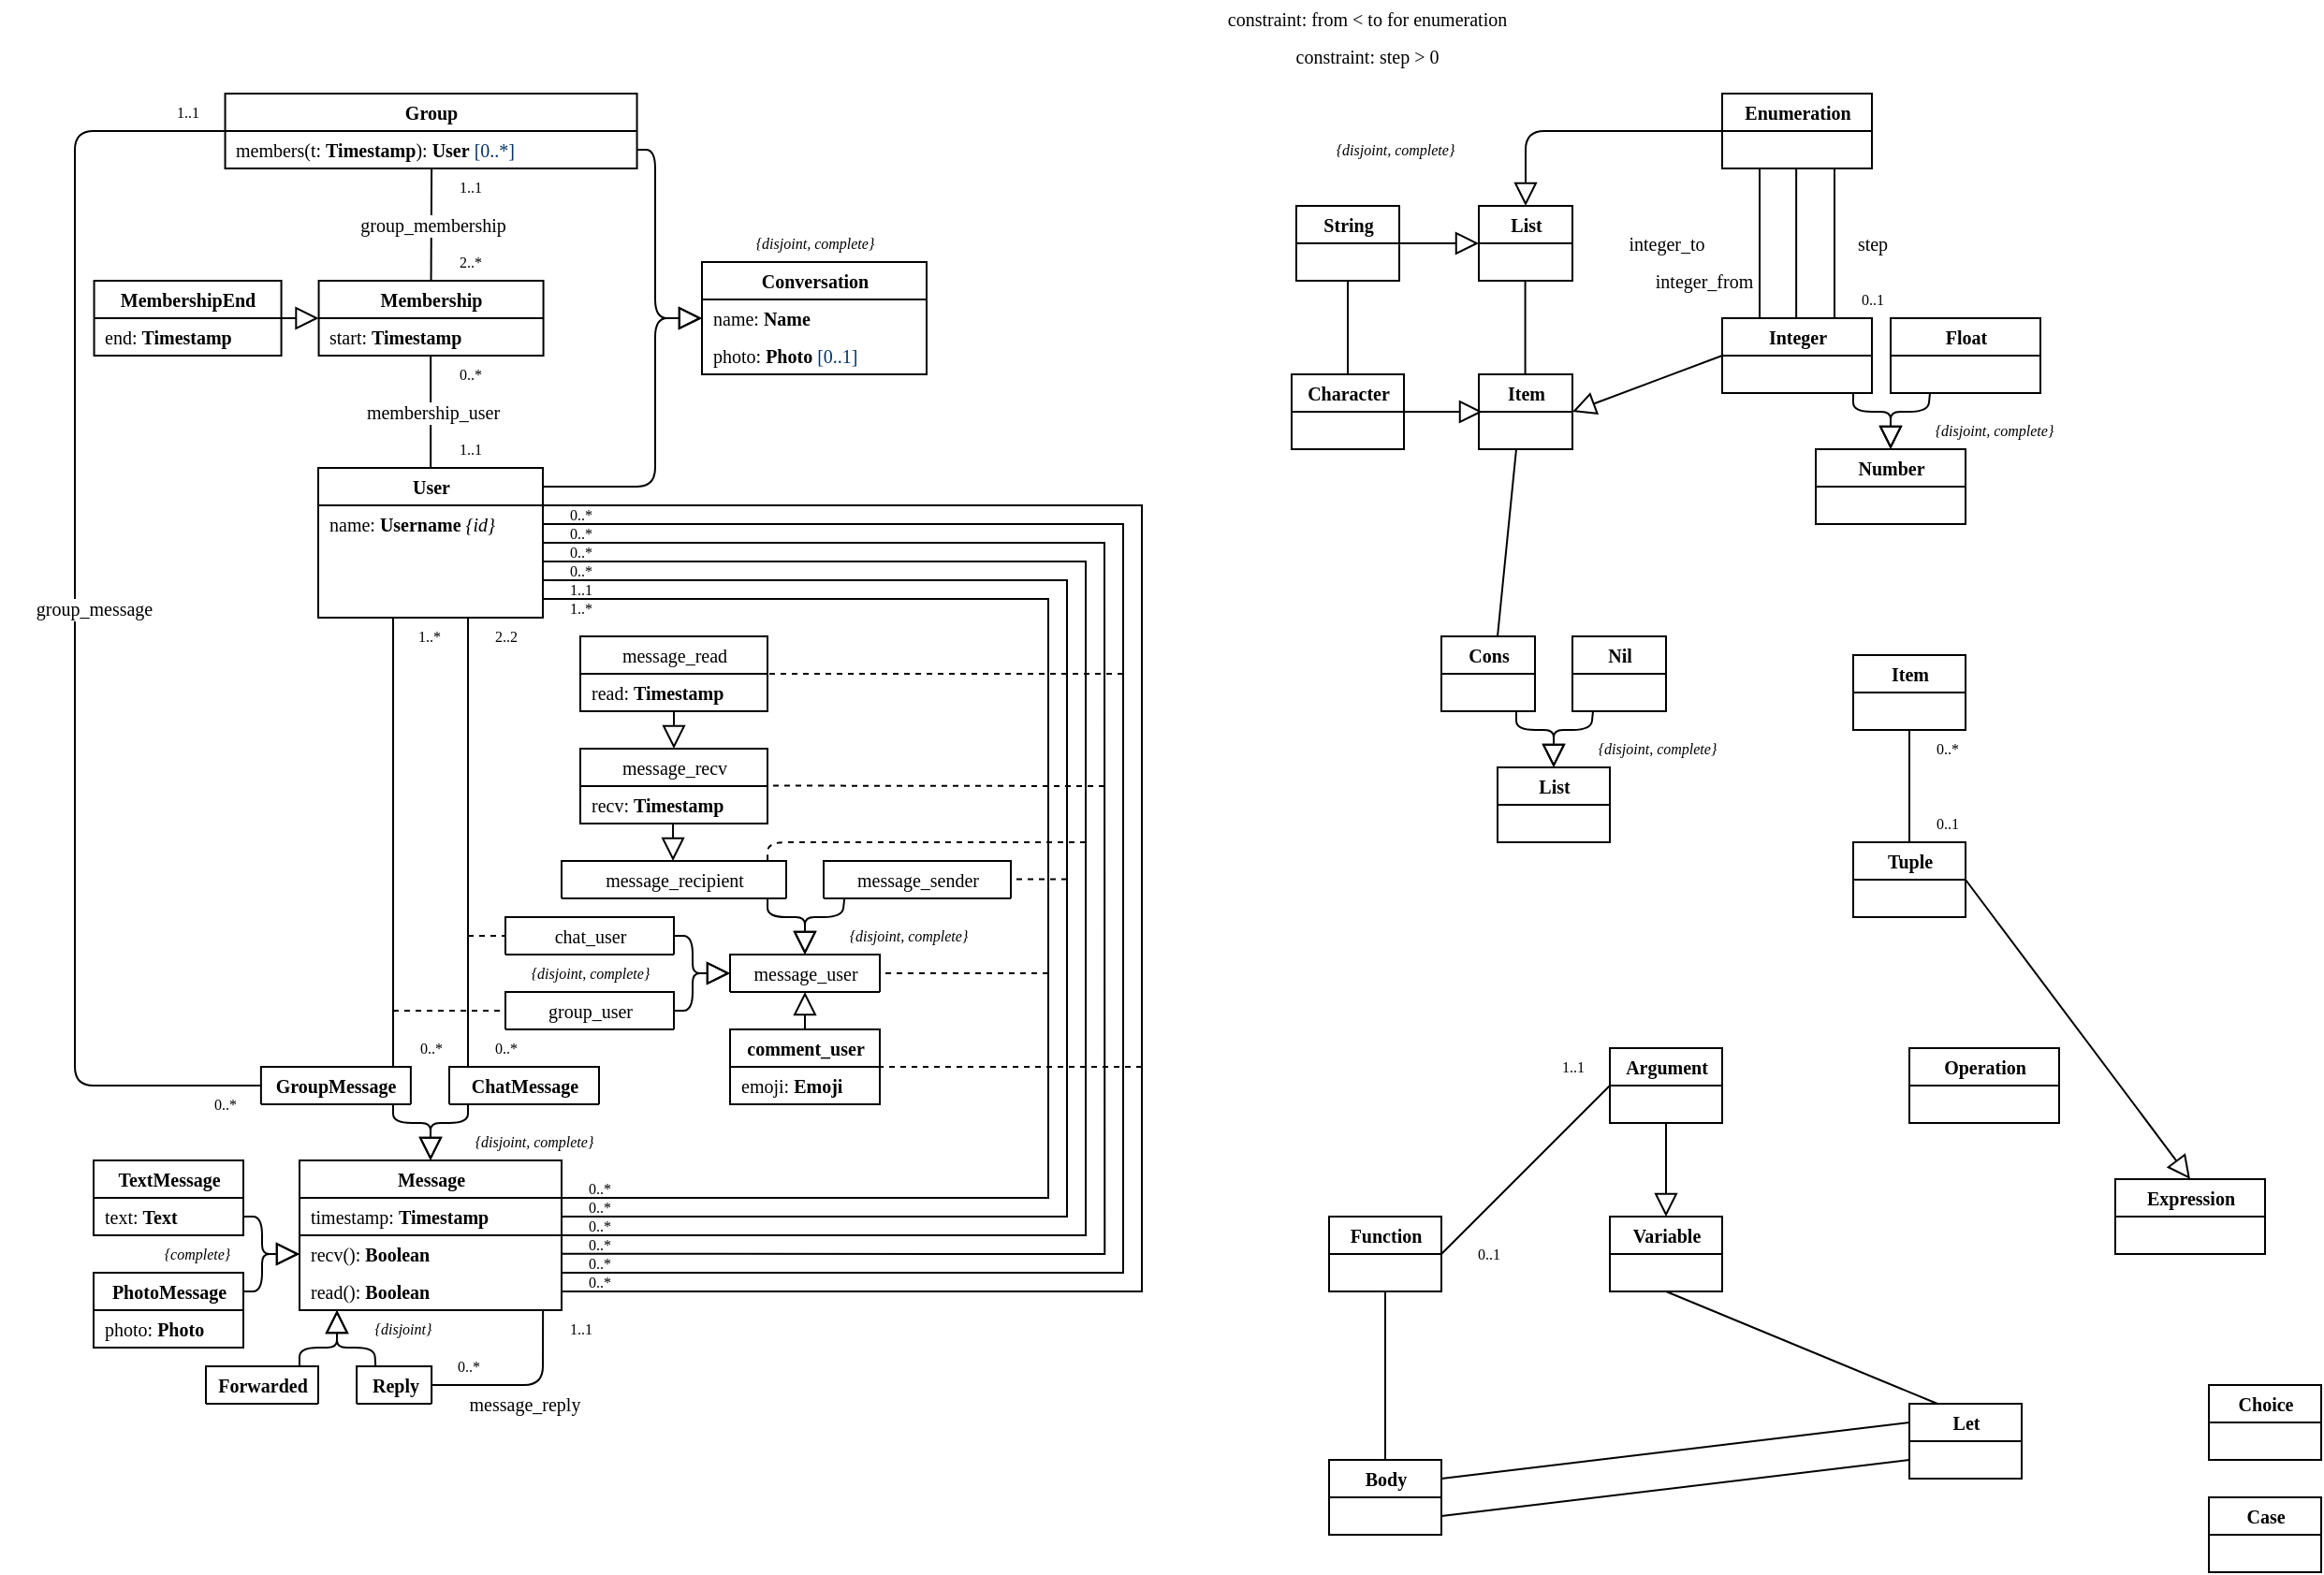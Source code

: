 <mxfile version="24.8.6">
  <diagram name="Page-1" id="uaWx83Zuc7VZpM0CNlRG">
    <mxGraphModel dx="684" dy="-2781" grid="1" gridSize="10" guides="1" tooltips="1" connect="1" arrows="0" fold="1" page="1" pageScale="1" pageWidth="1600" pageHeight="900" math="0" shadow="0">
      <root>
        <mxCell id="0" />
        <mxCell id="1" parent="0" />
        <mxCell id="Iom_2p9-gJP5RG_fc04b-1" value="TextMessage" style="swimlane;fontStyle=1;align=center;verticalAlign=middle;childLayout=stackLayout;horizontal=1;startSize=20;horizontalStack=0;resizeParent=1;resizeLast=0;collapsible=0;marginBottom=0;rounded=0;shadow=0;strokeWidth=1;fontFamily=Cascadia Mono;fontSize=10;swimlaneLine=1;fillColor=default;glass=0;html=1;noLabel=0;snapToPoint=0;fixDash=0;" vertex="1" parent="1">
          <mxGeometry x="250" y="4250" width="80" height="40" as="geometry">
            <mxRectangle x="220" y="130" width="160" height="26" as="alternateBounds" />
          </mxGeometry>
        </mxCell>
        <mxCell id="Iom_2p9-gJP5RG_fc04b-2" value="text: &lt;b style=&quot;font-size: 10px;&quot;&gt;Text&lt;/b&gt;" style="text;align=left;verticalAlign=middle;spacingLeft=4;spacingRight=4;overflow=hidden;rotatable=0;points=[[0,0.5],[1,0.5]];portConstraint=eastwest;fontFamily=Cascadia Mono;fontStyle=0;fontSize=10;html=1;" vertex="1" parent="Iom_2p9-gJP5RG_fc04b-1">
          <mxGeometry y="20" width="80" height="20" as="geometry" />
        </mxCell>
        <mxCell id="Iom_2p9-gJP5RG_fc04b-3" value="PhotoMessage" style="swimlane;fontStyle=1;align=center;verticalAlign=middle;childLayout=stackLayout;horizontal=1;startSize=20;horizontalStack=0;resizeParent=1;resizeLast=0;collapsible=0;marginBottom=0;rounded=0;shadow=0;strokeWidth=1;fontFamily=Cascadia Mono;fontSize=10;swimlaneLine=1;fillColor=default;glass=0;html=1;noLabel=0;snapToPoint=0;fixDash=0;" vertex="1" parent="1">
          <mxGeometry x="250" y="4310" width="80" height="40" as="geometry">
            <mxRectangle x="220" y="130" width="160" height="26" as="alternateBounds" />
          </mxGeometry>
        </mxCell>
        <mxCell id="Iom_2p9-gJP5RG_fc04b-4" value="photo: &lt;b style=&quot;font-size: 10px;&quot;&gt;Photo&lt;/b&gt;" style="text;align=left;verticalAlign=middle;spacingLeft=4;spacingRight=4;overflow=hidden;rotatable=0;points=[[0,0.5],[1,0.5]];portConstraint=eastwest;fontFamily=Cascadia Mono;fontStyle=0;fontSize=10;html=1;" vertex="1" parent="Iom_2p9-gJP5RG_fc04b-3">
          <mxGeometry y="20" width="80" height="20" as="geometry" />
        </mxCell>
        <mxCell id="Iom_2p9-gJP5RG_fc04b-5" value="" style="endArrow=block;html=1;rounded=1;exitX=1;exitY=0.5;exitDx=0;exitDy=0;curved=0;endFill=0;strokeWidth=1;fontFamily=Cascadia Mono;fontSize=10;startSize=6;endSize=10;" edge="1" parent="1" source="Iom_2p9-gJP5RG_fc04b-2">
          <mxGeometry width="50" height="50" relative="1" as="geometry">
            <mxPoint x="470" y="4330" as="sourcePoint" />
            <mxPoint x="360" y="4300" as="targetPoint" />
            <Array as="points">
              <mxPoint x="340" y="4280" />
              <mxPoint x="340" y="4300" />
            </Array>
          </mxGeometry>
        </mxCell>
        <mxCell id="Iom_2p9-gJP5RG_fc04b-6" value="" style="endArrow=block;html=1;rounded=1;exitX=1;exitY=0.25;exitDx=0;exitDy=0;curved=0;endFill=0;fontFamily=Cascadia Mono;fontSize=10;startSize=6;endSize=10;" edge="1" parent="1" source="Iom_2p9-gJP5RG_fc04b-3">
          <mxGeometry width="50" height="50" relative="1" as="geometry">
            <mxPoint x="460" y="4280" as="sourcePoint" />
            <mxPoint x="360" y="4300" as="targetPoint" />
            <Array as="points">
              <mxPoint x="340" y="4320" />
              <mxPoint x="340" y="4300" />
            </Array>
          </mxGeometry>
        </mxCell>
        <mxCell id="Iom_2p9-gJP5RG_fc04b-7" value="{complete}" style="text;html=1;align=center;verticalAlign=middle;resizable=1;points=[];autosize=1;strokeColor=none;fillColor=none;fontFamily=Cascadia Mono;fontSize=8;fontStyle=2;spacing=0;" vertex="1" parent="1">
          <mxGeometry x="270" y="4290" width="70" height="20" as="geometry" />
        </mxCell>
        <mxCell id="Iom_2p9-gJP5RG_fc04b-8" value="Message" style="swimlane;fontStyle=1;align=center;verticalAlign=middle;childLayout=stackLayout;horizontal=1;startSize=20;horizontalStack=0;resizeParent=1;resizeLast=0;collapsible=0;marginBottom=0;rounded=0;shadow=0;strokeWidth=1;fontFamily=Cascadia Mono;fontSize=10;swimlaneLine=1;fillColor=default;glass=0;html=1;noLabel=0;snapToPoint=0;fixDash=0;" vertex="1" parent="1">
          <mxGeometry x="360" y="4250" width="140" height="80" as="geometry">
            <mxRectangle x="220" y="130" width="160" height="26" as="alternateBounds" />
          </mxGeometry>
        </mxCell>
        <mxCell id="Iom_2p9-gJP5RG_fc04b-9" value="timestamp: &lt;b style=&quot;font-size: 10px;&quot;&gt;Timestamp&lt;/b&gt;" style="text;align=left;verticalAlign=middle;spacingLeft=4;spacingRight=4;overflow=hidden;rotatable=0;points=[[0,0.5],[1,0.5]];portConstraint=eastwest;fontFamily=Cascadia Mono;fontStyle=0;fontSize=10;html=1;glass=0;" vertex="1" parent="Iom_2p9-gJP5RG_fc04b-8">
          <mxGeometry y="20" width="140" height="20" as="geometry" />
        </mxCell>
        <mxCell id="Iom_2p9-gJP5RG_fc04b-10" value="" style="endArrow=none;html=1;rounded=0;entryX=1;entryY=0;entryDx=0;entryDy=0;entryPerimeter=0;" edge="1" parent="Iom_2p9-gJP5RG_fc04b-8" target="Iom_2p9-gJP5RG_fc04b-11">
          <mxGeometry width="50" height="50" relative="1" as="geometry">
            <mxPoint y="40" as="sourcePoint" />
            <mxPoint x="130" y="40" as="targetPoint" />
          </mxGeometry>
        </mxCell>
        <mxCell id="Iom_2p9-gJP5RG_fc04b-11" value="recv():&amp;nbsp;&lt;b style=&quot;font-size: 10px;&quot;&gt;Boolean&lt;/b&gt;" style="text;align=left;verticalAlign=middle;spacingLeft=4;spacingRight=4;overflow=hidden;rotatable=0;points=[[0,0.5],[1,0.5]];portConstraint=eastwest;fontFamily=Cascadia Mono;fontStyle=0;fontSize=10;html=1;strokeColor=none;" vertex="1" parent="Iom_2p9-gJP5RG_fc04b-8">
          <mxGeometry y="40" width="140" height="20" as="geometry" />
        </mxCell>
        <mxCell id="Iom_2p9-gJP5RG_fc04b-12" value="read():&amp;nbsp;&lt;b style=&quot;font-size: 10px;&quot;&gt;Boolean&lt;/b&gt;" style="text;align=left;verticalAlign=middle;spacingLeft=4;spacingRight=4;overflow=hidden;rotatable=0;points=[[0,0.5],[1,0.5]];portConstraint=eastwest;fontFamily=Cascadia Mono;fontStyle=0;fontSize=10;html=1;fillColor=none;" vertex="1" parent="Iom_2p9-gJP5RG_fc04b-8">
          <mxGeometry y="60" width="140" height="20" as="geometry" />
        </mxCell>
        <mxCell id="Iom_2p9-gJP5RG_fc04b-13" value="" style="endArrow=none;html=1;rounded=1;flowAnimation=0;shadow=0;anchorPointDirection=1;curved=0;exitX=0.929;exitY=1;exitDx=0;exitDy=0;exitPerimeter=0;entryX=0.986;entryY=0.5;entryDx=0;entryDy=0;entryPerimeter=0;" edge="1" parent="1" source="Iom_2p9-gJP5RG_fc04b-12" target="Iom_2p9-gJP5RG_fc04b-17">
          <mxGeometry width="50" height="50" relative="1" as="geometry">
            <mxPoint x="519.46" y="4330" as="sourcePoint" />
            <mxPoint x="434" y="4370" as="targetPoint" />
            <Array as="points">
              <mxPoint x="490" y="4370" />
            </Array>
          </mxGeometry>
        </mxCell>
        <mxCell id="Iom_2p9-gJP5RG_fc04b-14" value="0..*" style="text;html=1;align=center;verticalAlign=middle;resizable=1;points=[];autosize=1;strokeColor=none;fillColor=none;fontFamily=Cascadia Mono;fontSize=8;spacing=0;" vertex="1" parent="1">
          <mxGeometry x="430" y="4350" width="40" height="20" as="geometry" />
        </mxCell>
        <mxCell id="Iom_2p9-gJP5RG_fc04b-15" value="1..1" style="text;html=1;align=center;verticalAlign=middle;resizable=1;points=[];autosize=1;strokeColor=none;fillColor=none;fontFamily=Cascadia Mono;fontSize=8;spacing=0;" vertex="1" parent="1">
          <mxGeometry x="490" y="4330" width="40" height="20" as="geometry" />
        </mxCell>
        <mxCell id="Iom_2p9-gJP5RG_fc04b-16" value="message_reply" style="text;html=1;align=center;verticalAlign=middle;resizable=1;points=[];autosize=1;strokeColor=none;fillColor=none;fontFamily=Cascadia Mono;fontSize=10;fontStyle=0;labelBackgroundColor=default;spacing=0;" vertex="1" parent="1">
          <mxGeometry x="430" y="4370" width="100" height="20" as="geometry" />
        </mxCell>
        <mxCell id="Iom_2p9-gJP5RG_fc04b-17" value="Reply" style="swimlane;fontStyle=1;align=center;verticalAlign=middle;childLayout=stackLayout;horizontal=1;startSize=20;horizontalStack=0;resizeParent=1;resizeLast=0;collapsible=0;marginBottom=0;rounded=0;shadow=0;strokeWidth=1;fontFamily=Cascadia Mono;fontSize=10;swimlaneLine=1;fillColor=default;glass=0;html=1;noLabel=0;snapToPoint=0;fixDash=0;" vertex="1" parent="1">
          <mxGeometry x="390.56" y="4360" width="40" height="20" as="geometry">
            <mxRectangle x="220" y="130" width="160" height="26" as="alternateBounds" />
          </mxGeometry>
        </mxCell>
        <mxCell id="Iom_2p9-gJP5RG_fc04b-18" value="" style="endArrow=block;html=1;rounded=1;curved=0;endFill=0;strokeWidth=1;fontFamily=Cascadia Mono;fontSize=10;startSize=6;endSize=10;exitX=0.25;exitY=0;exitDx=0;exitDy=0;exitPerimeter=0;entryX=0.143;entryY=1;entryDx=0;entryDy=0;entryPerimeter=0;" edge="1" parent="1" target="Iom_2p9-gJP5RG_fc04b-12">
          <mxGeometry width="50" height="50" relative="1" as="geometry">
            <mxPoint x="400.62" y="4360" as="sourcePoint" />
            <mxPoint x="380" y="4340" as="targetPoint" />
            <Array as="points">
              <mxPoint x="400.06" y="4350" />
              <mxPoint x="380" y="4350" />
            </Array>
          </mxGeometry>
        </mxCell>
        <mxCell id="Iom_2p9-gJP5RG_fc04b-19" value="GroupMessage" style="swimlane;fontStyle=1;align=center;verticalAlign=middle;childLayout=stackLayout;horizontal=1;startSize=20;horizontalStack=0;resizeParent=1;resizeLast=0;collapsible=0;marginBottom=0;rounded=0;shadow=0;strokeWidth=1;fontFamily=Cascadia Mono;fontSize=10;swimlaneLine=1;fillColor=default;glass=0;html=1;noLabel=0;snapToPoint=0;fixDash=0;" vertex="1" parent="1">
          <mxGeometry x="339.44" y="4200" width="80" height="20" as="geometry">
            <mxRectangle x="220" y="130" width="160" height="26" as="alternateBounds" />
          </mxGeometry>
        </mxCell>
        <mxCell id="Iom_2p9-gJP5RG_fc04b-20" value="ChatMessage" style="swimlane;fontStyle=1;align=center;verticalAlign=middle;childLayout=stackLayout;horizontal=1;startSize=20;horizontalStack=0;resizeParent=1;resizeLast=0;collapsible=0;marginBottom=0;rounded=0;shadow=0;strokeWidth=1;fontFamily=Cascadia Mono;fontSize=10;swimlaneLine=1;fillColor=default;glass=0;html=1;noLabel=0;snapToPoint=0;fixDash=0;" vertex="1" parent="1">
          <mxGeometry x="440" y="4200" width="80" height="20" as="geometry">
            <mxRectangle x="220" y="130" width="160" height="26" as="alternateBounds" />
          </mxGeometry>
        </mxCell>
        <mxCell id="Iom_2p9-gJP5RG_fc04b-21" value="" style="endArrow=block;html=1;rounded=1;curved=0;endFill=0;strokeWidth=1;fontFamily=Cascadia Mono;fontSize=10;startSize=6;endSize=10;" edge="1" parent="1">
          <mxGeometry width="50" height="50" relative="1" as="geometry">
            <mxPoint x="450" y="4220" as="sourcePoint" />
            <mxPoint x="430" y="4250" as="targetPoint" />
            <Array as="points">
              <mxPoint x="450" y="4230" />
              <mxPoint x="430" y="4230" />
            </Array>
          </mxGeometry>
        </mxCell>
        <mxCell id="Iom_2p9-gJP5RG_fc04b-22" value="" style="endArrow=block;html=1;rounded=1;curved=0;endFill=0;fontFamily=Cascadia Mono;fontSize=10;startSize=6;endSize=10;entryX=0.5;entryY=0;entryDx=0;entryDy=0;entryPerimeter=0;" edge="1" parent="1" target="Iom_2p9-gJP5RG_fc04b-8">
          <mxGeometry width="50" height="50" relative="1" as="geometry">
            <mxPoint x="410" y="4220" as="sourcePoint" />
            <mxPoint x="440" y="4240" as="targetPoint" />
            <Array as="points">
              <mxPoint x="410" y="4230" />
              <mxPoint x="430" y="4230" />
            </Array>
          </mxGeometry>
        </mxCell>
        <mxCell id="Iom_2p9-gJP5RG_fc04b-23" value="{disjoint, complete}" style="text;html=1;align=center;verticalAlign=middle;resizable=1;points=[];autosize=1;strokeColor=none;fillColor=none;fontFamily=Cascadia Mono;fontSize=8;fontStyle=2;spacing=0;" vertex="1" parent="1">
          <mxGeometry x="430" y="4230" width="110" height="20" as="geometry" />
        </mxCell>
        <mxCell id="Iom_2p9-gJP5RG_fc04b-24" value="Group" style="swimlane;fontStyle=1;align=center;verticalAlign=middle;childLayout=stackLayout;horizontal=1;startSize=20;horizontalStack=0;resizeParent=1;resizeLast=0;collapsible=0;marginBottom=0;rounded=0;shadow=0;strokeWidth=1;fontFamily=Cascadia Mono;fontSize=10;swimlaneLine=1;fillColor=default;glass=0;html=1;noLabel=0;snapToPoint=0;fixDash=0;connectable=0;" vertex="1" parent="1">
          <mxGeometry x="320.28" y="3680" width="220" height="40" as="geometry">
            <mxRectangle x="220" y="130" width="160" height="26" as="alternateBounds" />
          </mxGeometry>
        </mxCell>
        <mxCell id="Iom_2p9-gJP5RG_fc04b-25" value="members(t: &lt;b&gt;Timestamp&lt;/b&gt;): &lt;b&gt;User&amp;nbsp;&lt;/b&gt;&lt;span style=&quot;font-size: 10px;&quot;&gt;&lt;font color=&quot;#003366&quot;&gt;[0..*]&lt;/font&gt;&lt;/span&gt;" style="text;align=left;verticalAlign=middle;spacingLeft=4;spacingRight=4;overflow=hidden;rotatable=0;points=[[0,0.5],[1,0.5]];portConstraint=eastwest;fontFamily=Cascadia Mono;fontStyle=0;fontSize=10;html=1;" vertex="1" parent="Iom_2p9-gJP5RG_fc04b-24">
          <mxGeometry y="20" width="220" height="20" as="geometry" />
        </mxCell>
        <mxCell id="Iom_2p9-gJP5RG_fc04b-26" value="" style="endArrow=none;html=1;rounded=1;snapToPoint=1;curved=0;exitX=0;exitY=0;exitDx=0;exitDy=0;exitPerimeter=0;entryX=1;entryY=0;entryDx=0;entryDy=0;entryPerimeter=0;" edge="1" parent="Iom_2p9-gJP5RG_fc04b-24" source="Iom_2p9-gJP5RG_fc04b-25" target="Iom_2p9-gJP5RG_fc04b-25">
          <mxGeometry width="50" height="50" relative="1" as="geometry">
            <mxPoint x="-90" y="20" as="sourcePoint" />
            <mxPoint x="123" y="61" as="targetPoint" />
          </mxGeometry>
        </mxCell>
        <mxCell id="Iom_2p9-gJP5RG_fc04b-27" value="Membership" style="swimlane;fontStyle=1;align=center;verticalAlign=middle;childLayout=stackLayout;horizontal=1;startSize=20;horizontalStack=0;resizeParent=1;resizeLast=0;collapsible=0;marginBottom=0;rounded=0;shadow=0;strokeWidth=1;fontFamily=Cascadia Mono;fontSize=10;swimlaneLine=1;fillColor=default;glass=0;html=1;noLabel=0;snapToPoint=0;fixDash=0;" vertex="1" parent="1">
          <mxGeometry x="370.28" y="3780" width="120" height="40" as="geometry">
            <mxRectangle x="220" y="130" width="160" height="26" as="alternateBounds" />
          </mxGeometry>
        </mxCell>
        <mxCell id="Iom_2p9-gJP5RG_fc04b-28" value="start: &lt;b&gt;Timestamp&lt;/b&gt;" style="text;align=left;verticalAlign=middle;spacingLeft=4;spacingRight=4;overflow=hidden;rotatable=0;points=[[0,0.5],[1,0.5]];portConstraint=eastwest;fontFamily=Cascadia Mono;fontStyle=0;fontSize=10;html=1;" vertex="1" parent="Iom_2p9-gJP5RG_fc04b-27">
          <mxGeometry y="20" width="120" height="20" as="geometry" />
        </mxCell>
        <mxCell id="Iom_2p9-gJP5RG_fc04b-29" value="User" style="swimlane;fontStyle=1;align=center;verticalAlign=middle;childLayout=stackLayout;horizontal=1;startSize=20;horizontalStack=0;resizeParent=1;resizeLast=0;collapsible=0;marginBottom=0;rounded=0;shadow=0;strokeWidth=1;fontFamily=Cascadia Mono;fontSize=10;swimlaneLine=1;fillColor=default;glass=0;html=1;noLabel=0;snapToPoint=0;fixDash=0;" vertex="1" parent="1">
          <mxGeometry x="370" y="3880" width="120" height="80" as="geometry">
            <mxRectangle x="220" y="130" width="160" height="26" as="alternateBounds" />
          </mxGeometry>
        </mxCell>
        <mxCell id="Iom_2p9-gJP5RG_fc04b-30" value="name: &lt;b style=&quot;font-size: 10px;&quot;&gt;Username&lt;/b&gt;&lt;span style=&quot;font-size: 10px;&quot;&gt;&amp;nbsp;&lt;i&gt;{id}&lt;/i&gt;&lt;/span&gt;" style="text;align=left;verticalAlign=middle;spacingLeft=4;spacingRight=4;overflow=hidden;rotatable=0;points=[[0,0.5],[1,0.5]];portConstraint=eastwest;fontFamily=Cascadia Mono;fontStyle=0;fontSize=10;html=1;" vertex="1" parent="Iom_2p9-gJP5RG_fc04b-29">
          <mxGeometry y="20" width="120" height="20" as="geometry" />
        </mxCell>
        <mxCell id="Iom_2p9-gJP5RG_fc04b-31" value="2..*" style="text;html=1;align=center;verticalAlign=middle;resizable=1;points=[];autosize=1;strokeColor=none;fillColor=none;fontFamily=Cascadia Mono;fontSize=8;spacing=0;" vertex="1" parent="1">
          <mxGeometry x="430.56" y="3760" width="40" height="20" as="geometry" />
        </mxCell>
        <mxCell id="Iom_2p9-gJP5RG_fc04b-32" value="" style="endArrow=none;html=1;rounded=1;flowAnimation=0;shadow=0;anchorPointDirection=1;curved=0;exitX=0.5;exitY=0;exitDx=0;exitDy=0;exitPerimeter=0;" edge="1" parent="1" source="Iom_2p9-gJP5RG_fc04b-27">
          <mxGeometry width="50" height="50" relative="1" as="geometry">
            <mxPoint x="180.56" y="3710" as="sourcePoint" />
            <mxPoint x="430.56" y="3720" as="targetPoint" />
            <Array as="points" />
          </mxGeometry>
        </mxCell>
        <mxCell id="Iom_2p9-gJP5RG_fc04b-33" value="group_membership" style="text;html=1;align=center;verticalAlign=middle;resizable=1;points=[];autosize=1;strokeColor=none;fillColor=none;fontFamily=Cascadia Mono;fontSize=10;fontStyle=0;labelBackgroundColor=default;spacing=0;" vertex="1" parent="1">
          <mxGeometry x="375.56" y="3740" width="110" height="20" as="geometry" />
        </mxCell>
        <mxCell id="Iom_2p9-gJP5RG_fc04b-34" value="1..1" style="text;html=1;align=center;verticalAlign=middle;resizable=1;points=[];autosize=1;strokeColor=none;fillColor=none;fontFamily=Cascadia Mono;fontSize=8;spacing=0;" vertex="1" parent="1">
          <mxGeometry x="430.56" y="3720" width="40" height="20" as="geometry" />
        </mxCell>
        <mxCell id="Iom_2p9-gJP5RG_fc04b-35" value="1..1" style="text;html=1;align=center;verticalAlign=middle;resizable=1;points=[];autosize=1;strokeColor=none;fillColor=none;fontFamily=Cascadia Mono;fontSize=8;spacing=0;" vertex="1" parent="1">
          <mxGeometry x="430.56" y="3860" width="40" height="20" as="geometry" />
        </mxCell>
        <mxCell id="Iom_2p9-gJP5RG_fc04b-36" value="" style="endArrow=none;html=1;rounded=1;flowAnimation=0;shadow=0;anchorPointDirection=1;curved=0;exitX=0.5;exitY=0;exitDx=0;exitDy=0;exitPerimeter=0;" edge="1" parent="1">
          <mxGeometry width="50" height="50" relative="1" as="geometry">
            <mxPoint x="430.08" y="3880" as="sourcePoint" />
            <mxPoint x="430.08" y="3820" as="targetPoint" />
            <Array as="points" />
          </mxGeometry>
        </mxCell>
        <mxCell id="Iom_2p9-gJP5RG_fc04b-37" value="membership_user" style="text;html=1;align=center;verticalAlign=middle;resizable=1;points=[];autosize=1;strokeColor=none;fillColor=none;fontFamily=Cascadia Mono;fontSize=10;fontStyle=0;labelBackgroundColor=default;spacing=0;" vertex="1" parent="1">
          <mxGeometry x="375.56" y="3840" width="110" height="20" as="geometry" />
        </mxCell>
        <mxCell id="Iom_2p9-gJP5RG_fc04b-38" value="0..*" style="text;html=1;align=center;verticalAlign=middle;resizable=1;points=[];autosize=1;strokeColor=none;fillColor=none;fontFamily=Cascadia Mono;fontSize=8;spacing=0;" vertex="1" parent="1">
          <mxGeometry x="430.56" y="3820" width="40" height="20" as="geometry" />
        </mxCell>
        <mxCell id="Iom_2p9-gJP5RG_fc04b-39" value="" style="endArrow=block;html=1;rounded=1;curved=0;endFill=0;strokeWidth=1;fontFamily=Cascadia Mono;fontSize=10;startSize=6;endSize=10;exitX=0.999;exitY=0.5;exitDx=0;exitDy=0;exitPerimeter=0;entryX=0;entryY=0.5;entryDx=0;entryDy=0;entryPerimeter=0;" edge="1" parent="1" source="Iom_2p9-gJP5RG_fc04b-25" target="Iom_2p9-gJP5RG_fc04b-42">
          <mxGeometry width="50" height="50" relative="1" as="geometry">
            <mxPoint x="720.28" y="3710" as="sourcePoint" />
            <mxPoint x="570" y="3800" as="targetPoint" />
            <Array as="points">
              <mxPoint x="550" y="3710" />
              <mxPoint x="550" y="3800" />
            </Array>
          </mxGeometry>
        </mxCell>
        <mxCell id="Iom_2p9-gJP5RG_fc04b-40" value="" style="endArrow=block;html=1;rounded=1;curved=0;endFill=0;fontFamily=Cascadia Mono;fontSize=10;startSize=6;endSize=10;entryX=0;entryY=0.5;entryDx=0;entryDy=0;entryPerimeter=0;exitX=1;exitY=0.125;exitDx=0;exitDy=0;exitPerimeter=0;" edge="1" parent="1" source="Iom_2p9-gJP5RG_fc04b-29" target="Iom_2p9-gJP5RG_fc04b-42">
          <mxGeometry width="50" height="50" relative="1" as="geometry">
            <mxPoint x="500.04" y="3889.99" as="sourcePoint" />
            <mxPoint x="690.28" y="3820" as="targetPoint" />
            <Array as="points">
              <mxPoint x="550" y="3890" />
              <mxPoint x="550" y="3800" />
            </Array>
          </mxGeometry>
        </mxCell>
        <mxCell id="Iom_2p9-gJP5RG_fc04b-41" value="Conversation" style="swimlane;fontStyle=1;align=center;verticalAlign=middle;childLayout=stackLayout;horizontal=1;startSize=20;horizontalStack=0;resizeParent=1;resizeLast=0;collapsible=0;marginBottom=0;rounded=0;shadow=0;strokeWidth=1;fontFamily=Cascadia Mono;fontSize=10;swimlaneLine=1;fillColor=default;glass=0;html=1;noLabel=0;snapToPoint=0;fixDash=0;" vertex="1" parent="1">
          <mxGeometry x="575" y="3770" width="120" height="60" as="geometry">
            <mxRectangle x="220" y="130" width="160" height="26" as="alternateBounds" />
          </mxGeometry>
        </mxCell>
        <mxCell id="Iom_2p9-gJP5RG_fc04b-42" value="name: &lt;b style=&quot;font-size: 10px;&quot;&gt;Name&lt;/b&gt;" style="text;align=left;verticalAlign=middle;spacingLeft=4;spacingRight=4;overflow=hidden;rotatable=0;points=[[0,0.5],[1,0.5]];portConstraint=eastwest;fontFamily=Cascadia Mono;fontStyle=0;fontSize=10;html=1;" vertex="1" parent="Iom_2p9-gJP5RG_fc04b-41">
          <mxGeometry y="20" width="120" height="20" as="geometry" />
        </mxCell>
        <mxCell id="Iom_2p9-gJP5RG_fc04b-43" value="photo: &lt;b style=&quot;font-size: 10px;&quot;&gt;Photo&amp;nbsp;&lt;/b&gt;&lt;span style=&quot;color: rgb(0, 51, 102);&quot;&gt;[0..1]&lt;/span&gt;" style="text;align=left;verticalAlign=middle;spacingLeft=4;spacingRight=4;overflow=hidden;rotatable=0;points=[[0,0.5],[1,0.5]];portConstraint=eastwest;fontFamily=Cascadia Mono;fontStyle=0;fontSize=10;html=1;" vertex="1" parent="Iom_2p9-gJP5RG_fc04b-41">
          <mxGeometry y="40" width="120" height="20" as="geometry" />
        </mxCell>
        <mxCell id="Iom_2p9-gJP5RG_fc04b-44" value="{disjoint, complete}" style="text;html=1;align=center;verticalAlign=middle;resizable=1;points=[];autosize=1;strokeColor=none;fillColor=none;fontFamily=Cascadia Mono;fontSize=8;fontStyle=2;spacing=0;" vertex="1" parent="1">
          <mxGeometry x="580" y="3750" width="110" height="20" as="geometry" />
        </mxCell>
        <mxCell id="Iom_2p9-gJP5RG_fc04b-45" value="" style="endArrow=none;html=1;rounded=0;flowAnimation=0;shadow=0;anchorPointDirection=1;curved=0;exitX=1;exitY=0;exitDx=0;exitDy=0;exitPerimeter=0;" edge="1" parent="1" source="Iom_2p9-gJP5RG_fc04b-9">
          <mxGeometry width="50" height="50" relative="1" as="geometry">
            <mxPoint x="550.56" y="4270" as="sourcePoint" />
            <mxPoint x="490" y="3950" as="targetPoint" />
            <Array as="points">
              <mxPoint x="760" y="4270" />
              <mxPoint x="760" y="3950" />
            </Array>
          </mxGeometry>
        </mxCell>
        <mxCell id="Iom_2p9-gJP5RG_fc04b-46" value="1..*" style="text;html=1;align=center;verticalAlign=middle;resizable=1;points=[];autosize=1;strokeColor=none;fillColor=none;fontFamily=Cascadia Mono;fontSize=8;spacing=0;" vertex="1" parent="1">
          <mxGeometry x="490" y="3950" width="40" height="10" as="geometry" />
        </mxCell>
        <mxCell id="Iom_2p9-gJP5RG_fc04b-47" value="0..*" style="text;html=1;align=center;verticalAlign=middle;resizable=1;points=[];autosize=1;strokeColor=none;fillColor=none;fontFamily=Cascadia Mono;fontSize=8;spacing=0;" vertex="1" parent="1">
          <mxGeometry x="499.72" y="4260" width="40" height="10" as="geometry" />
        </mxCell>
        <mxCell id="Iom_2p9-gJP5RG_fc04b-48" value="" style="endArrow=none;dashed=1;html=1;rounded=1;entryX=0;entryY=0.5;entryDx=0;entryDy=0;entryPerimeter=0;curved=0;" edge="1" parent="1" target="Iom_2p9-gJP5RG_fc04b-99">
          <mxGeometry width="50" height="50" relative="1" as="geometry">
            <mxPoint x="410" y="4170" as="sourcePoint" />
            <mxPoint x="610.01" y="4210" as="targetPoint" />
            <Array as="points" />
          </mxGeometry>
        </mxCell>
        <mxCell id="Iom_2p9-gJP5RG_fc04b-49" value="" style="endArrow=none;html=1;rounded=1;flowAnimation=0;shadow=0;anchorPointDirection=1;curved=0;exitX=0.125;exitY=0;exitDx=0;exitDy=0;exitPerimeter=0;entryX=0;entryY=0;entryDx=0;entryDy=0;entryPerimeter=0;" edge="1" parent="1" source="Iom_2p9-gJP5RG_fc04b-20" target="Iom_2p9-gJP5RG_fc04b-53">
          <mxGeometry width="50" height="50" relative="1" as="geometry">
            <mxPoint x="510" y="4100" as="sourcePoint" />
            <mxPoint x="450" y="3870" as="targetPoint" />
            <Array as="points" />
          </mxGeometry>
        </mxCell>
        <mxCell id="Iom_2p9-gJP5RG_fc04b-50" value="" style="endArrow=none;html=1;rounded=1;flowAnimation=0;shadow=0;anchorPointDirection=1;curved=0;entryX=0.014;entryY=0;entryDx=0;entryDy=0;entryPerimeter=0;exitX=0;exitY=1;exitDx=0;exitDy=0;exitPerimeter=0;" edge="1" parent="1" source="Iom_2p9-gJP5RG_fc04b-52" target="Iom_2p9-gJP5RG_fc04b-54">
          <mxGeometry width="50" height="50" relative="1" as="geometry">
            <mxPoint x="410" y="4100" as="sourcePoint" />
            <mxPoint x="410" y="3810" as="targetPoint" />
            <Array as="points" />
          </mxGeometry>
        </mxCell>
        <mxCell id="Iom_2p9-gJP5RG_fc04b-51" value="0..*" style="text;html=1;align=center;verticalAlign=middle;resizable=1;points=[];autosize=1;strokeColor=none;fillColor=none;fontFamily=Cascadia Mono;fontSize=8;spacing=0;" vertex="1" parent="1">
          <mxGeometry x="450" y="4180" width="40" height="20" as="geometry" />
        </mxCell>
        <mxCell id="Iom_2p9-gJP5RG_fc04b-52" value="0..*" style="text;html=1;align=center;verticalAlign=middle;resizable=1;points=[];autosize=1;strokeColor=none;fillColor=none;fontFamily=Cascadia Mono;fontSize=8;spacing=0;" vertex="1" parent="1">
          <mxGeometry x="410" y="4180" width="40" height="20" as="geometry" />
        </mxCell>
        <mxCell id="Iom_2p9-gJP5RG_fc04b-53" value="2..2" style="text;html=1;align=center;verticalAlign=middle;resizable=1;points=[];autosize=1;strokeColor=none;fillColor=none;fontFamily=Cascadia Mono;fontSize=8;spacing=0;" vertex="1" parent="1">
          <mxGeometry x="450" y="3960" width="40" height="20" as="geometry" />
        </mxCell>
        <mxCell id="Iom_2p9-gJP5RG_fc04b-54" value="1..*" style="text;html=1;align=center;verticalAlign=middle;resizable=1;points=[];autosize=1;strokeColor=none;fillColor=none;fontFamily=Cascadia Mono;fontSize=8;spacing=0;" vertex="1" parent="1">
          <mxGeometry x="409.44" y="3960" width="40" height="20" as="geometry" />
        </mxCell>
        <mxCell id="Iom_2p9-gJP5RG_fc04b-55" value="" style="endArrow=none;html=1;rounded=1;flowAnimation=0;shadow=0;anchorPointDirection=1;curved=0;exitX=0.993;exitY=0;exitDx=0;exitDy=0;exitPerimeter=0;entryX=0.993;entryY=1;entryDx=0;entryDy=0;entryPerimeter=0;" edge="1" parent="1" source="Iom_2p9-gJP5RG_fc04b-58" target="Iom_2p9-gJP5RG_fc04b-57">
          <mxGeometry x="-0.001" width="50" height="50" relative="1" as="geometry">
            <mxPoint x="249.72" y="4110" as="sourcePoint" />
            <mxPoint x="249.72" y="3620" as="targetPoint" />
            <Array as="points">
              <mxPoint x="240" y="4210" />
              <mxPoint x="240" y="3700" />
            </Array>
            <mxPoint as="offset" />
          </mxGeometry>
        </mxCell>
        <mxCell id="Iom_2p9-gJP5RG_fc04b-56" value="group_message" style="text;html=1;align=center;verticalAlign=middle;resizable=1;points=[];autosize=1;strokeColor=none;fillColor=none;fontFamily=Cascadia Mono;fontSize=10;fontStyle=0;labelBackgroundColor=default;spacing=0;" vertex="1" parent="1">
          <mxGeometry x="200" y="3945" width="100" height="20" as="geometry" />
        </mxCell>
        <mxCell id="Iom_2p9-gJP5RG_fc04b-57" value="1..1" style="text;html=1;align=center;verticalAlign=middle;resizable=1;points=[];autosize=1;strokeColor=none;fillColor=none;fontFamily=Cascadia Mono;fontSize=8;spacing=0;" vertex="1" parent="1">
          <mxGeometry x="280.28" y="3680" width="40" height="20" as="geometry" />
        </mxCell>
        <mxCell id="Iom_2p9-gJP5RG_fc04b-58" value="0..*" style="text;html=1;align=center;verticalAlign=middle;resizable=1;points=[];autosize=1;strokeColor=none;fillColor=none;fontFamily=Cascadia Mono;fontSize=8;spacing=0;" vertex="1" parent="1">
          <mxGeometry x="300.28" y="4210" width="40" height="20" as="geometry" />
        </mxCell>
        <mxCell id="Iom_2p9-gJP5RG_fc04b-59" value="message_user" style="swimlane;fontStyle=0;align=center;verticalAlign=middle;childLayout=stackLayout;horizontal=1;startSize=20;horizontalStack=0;resizeParent=1;resizeLast=0;collapsible=0;marginBottom=0;rounded=0;shadow=0;strokeWidth=1;fontFamily=Cascadia Mono;fontSize=10;swimlaneLine=1;fillColor=default;glass=0;html=1;noLabel=0;snapToPoint=0;fixDash=0;" vertex="1" parent="1">
          <mxGeometry x="590" y="4140" width="80" height="20" as="geometry">
            <mxRectangle x="220" y="130" width="160" height="26" as="alternateBounds" />
          </mxGeometry>
        </mxCell>
        <mxCell id="Iom_2p9-gJP5RG_fc04b-60" value="" style="endArrow=block;html=1;rounded=1;curved=0;endFill=0;strokeWidth=1;fontFamily=Cascadia Mono;fontSize=10;startSize=6;endSize=10;entryX=0;entryY=0.5;entryDx=0;entryDy=0;entryPerimeter=0;exitX=1;exitY=0.5;exitDx=0;exitDy=0;exitPerimeter=0;" edge="1" parent="1" source="Iom_2p9-gJP5RG_fc04b-98" target="Iom_2p9-gJP5RG_fc04b-59">
          <mxGeometry width="50" height="50" relative="1" as="geometry">
            <mxPoint x="610" y="4190" as="sourcePoint" />
            <mxPoint x="630" y="4160" as="targetPoint" />
            <Array as="points">
              <mxPoint x="570" y="4130" />
              <mxPoint x="570" y="4150" />
            </Array>
          </mxGeometry>
        </mxCell>
        <mxCell id="Iom_2p9-gJP5RG_fc04b-61" value="" style="endArrow=block;html=1;rounded=1;curved=0;endFill=0;fontFamily=Cascadia Mono;fontSize=10;startSize=6;endSize=10;exitX=1;exitY=0.5;exitDx=0;exitDy=0;exitPerimeter=0;" edge="1" parent="1" source="Iom_2p9-gJP5RG_fc04b-99">
          <mxGeometry width="50" height="50" relative="1" as="geometry">
            <mxPoint x="650.01" y="4190" as="sourcePoint" />
            <mxPoint x="590" y="4150" as="targetPoint" />
            <Array as="points">
              <mxPoint x="570" y="4170" />
              <mxPoint x="570" y="4150" />
            </Array>
          </mxGeometry>
        </mxCell>
        <mxCell id="Iom_2p9-gJP5RG_fc04b-62" value="{disjoint, complete}" style="text;html=1;align=center;verticalAlign=middle;resizable=1;points=[];autosize=1;strokeColor=none;fillColor=none;fontFamily=Cascadia Mono;fontSize=8;fontStyle=2;spacing=0;" vertex="1" parent="1">
          <mxGeometry x="460" y="4140" width="110" height="20" as="geometry" />
        </mxCell>
        <mxCell id="Iom_2p9-gJP5RG_fc04b-63" value="message_recv" style="swimlane;fontStyle=0;align=center;verticalAlign=middle;childLayout=stackLayout;horizontal=1;startSize=20;horizontalStack=0;resizeParent=1;resizeLast=0;collapsible=0;marginBottom=0;rounded=0;shadow=0;strokeWidth=1;fontFamily=Cascadia Mono;fontSize=10;swimlaneLine=1;fillColor=default;glass=0;html=1;noLabel=0;snapToPoint=0;fixDash=0;" vertex="1" parent="1">
          <mxGeometry x="510" y="4030" width="100" height="40" as="geometry">
            <mxRectangle x="220" y="130" width="160" height="26" as="alternateBounds" />
          </mxGeometry>
        </mxCell>
        <mxCell id="Iom_2p9-gJP5RG_fc04b-64" value="recv: &lt;b style=&quot;font-size: 10px;&quot;&gt;Timestamp&lt;/b&gt;" style="text;align=left;verticalAlign=middle;spacingLeft=4;spacingRight=4;overflow=hidden;rotatable=0;points=[[0,0.5],[1,0.5]];portConstraint=eastwest;fontFamily=Cascadia Mono;fontStyle=0;fontSize=10;html=1;glass=0;" vertex="1" parent="Iom_2p9-gJP5RG_fc04b-63">
          <mxGeometry y="20" width="100" height="20" as="geometry" />
        </mxCell>
        <mxCell id="Iom_2p9-gJP5RG_fc04b-65" value="message_sender" style="swimlane;fontStyle=0;align=center;verticalAlign=middle;childLayout=stackLayout;horizontal=1;startSize=20;horizontalStack=0;resizeParent=1;resizeLast=0;collapsible=0;marginBottom=0;rounded=0;shadow=0;strokeWidth=1;fontFamily=Cascadia Mono;fontSize=10;swimlaneLine=1;fillColor=default;glass=0;html=1;noLabel=0;snapToPoint=0;fixDash=0;" vertex="1" parent="1">
          <mxGeometry x="640" y="4090" width="100" height="20" as="geometry">
            <mxRectangle x="220" y="130" width="160" height="26" as="alternateBounds" />
          </mxGeometry>
        </mxCell>
        <mxCell id="Iom_2p9-gJP5RG_fc04b-66" value="" style="endArrow=block;html=1;rounded=1;curved=0;endFill=0;fontFamily=Cascadia Mono;fontSize=10;startSize=6;endSize=10;exitX=0.917;exitY=1;exitDx=0;exitDy=0;exitPerimeter=0;" edge="1" parent="1" source="Iom_2p9-gJP5RG_fc04b-94">
          <mxGeometry width="50" height="50" relative="1" as="geometry">
            <mxPoint x="610" y="4110" as="sourcePoint" />
            <mxPoint x="630" y="4140" as="targetPoint" />
            <Array as="points">
              <mxPoint x="610" y="4120" />
              <mxPoint x="630" y="4120" />
            </Array>
          </mxGeometry>
        </mxCell>
        <mxCell id="Iom_2p9-gJP5RG_fc04b-67" value="" style="endArrow=block;html=1;rounded=1;curved=0;endFill=0;fontFamily=Cascadia Mono;fontSize=10;startSize=6;endSize=10;exitX=0.111;exitY=1;exitDx=0;exitDy=0;exitPerimeter=0;" edge="1" parent="1" source="Iom_2p9-gJP5RG_fc04b-65">
          <mxGeometry width="50" height="50" relative="1" as="geometry">
            <mxPoint x="650" y="4110" as="sourcePoint" />
            <mxPoint x="630" y="4140" as="targetPoint" />
            <Array as="points">
              <mxPoint x="650" y="4120" />
              <mxPoint x="630" y="4120" />
            </Array>
          </mxGeometry>
        </mxCell>
        <mxCell id="Iom_2p9-gJP5RG_fc04b-68" value="{disjoint, complete}" style="text;html=1;align=center;verticalAlign=middle;resizable=1;points=[];autosize=1;strokeColor=none;fillColor=none;fontFamily=Cascadia Mono;fontSize=8;fontStyle=2;spacing=0;" vertex="1" parent="1">
          <mxGeometry x="630" y="4120" width="110" height="20" as="geometry" />
        </mxCell>
        <mxCell id="Iom_2p9-gJP5RG_fc04b-69" value="message_read" style="swimlane;fontStyle=0;align=center;verticalAlign=middle;childLayout=stackLayout;horizontal=1;startSize=20;horizontalStack=0;resizeParent=1;resizeLast=0;collapsible=0;marginBottom=0;rounded=0;shadow=0;strokeWidth=1;fontFamily=Cascadia Mono;fontSize=10;swimlaneLine=1;fillColor=default;glass=0;html=1;noLabel=0;snapToPoint=0;fixDash=0;" vertex="1" parent="1">
          <mxGeometry x="510" y="3970" width="100" height="40" as="geometry">
            <mxRectangle x="220" y="130" width="160" height="26" as="alternateBounds" />
          </mxGeometry>
        </mxCell>
        <mxCell id="Iom_2p9-gJP5RG_fc04b-70" value="read: &lt;b style=&quot;font-size: 10px;&quot;&gt;Timestamp&lt;/b&gt;" style="text;align=left;verticalAlign=middle;spacingLeft=4;spacingRight=4;overflow=hidden;rotatable=0;points=[[0,0.5],[1,0.5]];portConstraint=eastwest;fontFamily=Cascadia Mono;fontStyle=0;fontSize=10;html=1;glass=0;" vertex="1" parent="Iom_2p9-gJP5RG_fc04b-69">
          <mxGeometry y="20" width="100" height="20" as="geometry" />
        </mxCell>
        <mxCell id="Iom_2p9-gJP5RG_fc04b-71" value="" style="endArrow=block;html=1;rounded=1;exitX=0.5;exitY=1;exitDx=0;exitDy=0;curved=0;endFill=0;strokeWidth=1;fontFamily=Cascadia Mono;fontSize=10;startSize=6;endSize=10;" edge="1" parent="1">
          <mxGeometry width="50" height="50" relative="1" as="geometry">
            <mxPoint x="560" y="4010" as="sourcePoint" />
            <mxPoint x="560" y="4030" as="targetPoint" />
            <Array as="points" />
          </mxGeometry>
        </mxCell>
        <mxCell id="Iom_2p9-gJP5RG_fc04b-72" value="comment_user" style="swimlane;fontStyle=1;align=center;verticalAlign=middle;childLayout=stackLayout;horizontal=1;startSize=20;horizontalStack=0;resizeParent=1;resizeLast=0;collapsible=0;marginBottom=0;rounded=0;shadow=0;strokeWidth=1;fontFamily=Cascadia Mono;fontSize=10;swimlaneLine=1;fillColor=default;glass=0;html=1;noLabel=0;snapToPoint=0;fixDash=0;" vertex="1" parent="1">
          <mxGeometry x="590" y="4180" width="80" height="40" as="geometry">
            <mxRectangle x="220" y="130" width="160" height="26" as="alternateBounds" />
          </mxGeometry>
        </mxCell>
        <mxCell id="Iom_2p9-gJP5RG_fc04b-73" value="emoji: &lt;b style=&quot;font-size: 10px;&quot;&gt;Emoji&lt;/b&gt;" style="text;align=left;verticalAlign=middle;spacingLeft=4;spacingRight=4;overflow=hidden;rotatable=0;points=[[0,0.5],[1,0.5]];portConstraint=eastwest;fontFamily=Cascadia Mono;fontStyle=0;fontSize=10;html=1;" vertex="1" parent="Iom_2p9-gJP5RG_fc04b-72">
          <mxGeometry y="20" width="80" height="20" as="geometry" />
        </mxCell>
        <mxCell id="Iom_2p9-gJP5RG_fc04b-74" value="" style="endArrow=none;dashed=1;html=1;rounded=0;entryX=0;entryY=0.5;entryDx=0;entryDy=0;entryPerimeter=0;" edge="1" parent="1">
          <mxGeometry width="50" height="50" relative="1" as="geometry">
            <mxPoint x="450" y="4130" as="sourcePoint" />
            <mxPoint x="470" y="4130" as="targetPoint" />
          </mxGeometry>
        </mxCell>
        <mxCell id="Iom_2p9-gJP5RG_fc04b-75" value="" style="endArrow=none;dashed=1;html=1;rounded=0;entryX=1;entryY=0.5;entryDx=0;entryDy=0;entryPerimeter=0;" edge="1" parent="1" target="Iom_2p9-gJP5RG_fc04b-59">
          <mxGeometry width="50" height="50" relative="1" as="geometry">
            <mxPoint x="760" y="4150" as="sourcePoint" />
            <mxPoint x="700" y="4149.81" as="targetPoint" />
          </mxGeometry>
        </mxCell>
        <mxCell id="Iom_2p9-gJP5RG_fc04b-76" value="" style="endArrow=none;dashed=1;html=1;rounded=0;entryX=1;entryY=0.494;entryDx=0;entryDy=0;entryPerimeter=0;" edge="1" parent="1" target="Iom_2p9-gJP5RG_fc04b-63">
          <mxGeometry width="50" height="50" relative="1" as="geometry">
            <mxPoint x="790" y="4050" as="sourcePoint" />
            <mxPoint x="620" y="4049.77" as="targetPoint" />
          </mxGeometry>
        </mxCell>
        <mxCell id="Iom_2p9-gJP5RG_fc04b-77" value="" style="endArrow=none;dashed=1;html=1;rounded=0;entryX=1;entryY=0;entryDx=0;entryDy=0;entryPerimeter=0;" edge="1" parent="1" target="Iom_2p9-gJP5RG_fc04b-70">
          <mxGeometry width="50" height="50" relative="1" as="geometry">
            <mxPoint x="800" y="3990" as="sourcePoint" />
            <mxPoint x="630" y="3990" as="targetPoint" />
          </mxGeometry>
        </mxCell>
        <mxCell id="Iom_2p9-gJP5RG_fc04b-78" value="" style="endArrow=none;dashed=1;html=1;rounded=0;" edge="1" parent="1">
          <mxGeometry width="50" height="50" relative="1" as="geometry">
            <mxPoint x="770" y="4099.73" as="sourcePoint" />
            <mxPoint x="740" y="4099.73" as="targetPoint" />
          </mxGeometry>
        </mxCell>
        <mxCell id="Iom_2p9-gJP5RG_fc04b-79" value="" style="endArrow=none;html=1;rounded=0;flowAnimation=0;shadow=0;anchorPointDirection=1;curved=0;exitX=1;exitY=0.5;exitDx=0;exitDy=0;exitPerimeter=0;" edge="1" parent="1" source="Iom_2p9-gJP5RG_fc04b-9">
          <mxGeometry width="50" height="50" relative="1" as="geometry">
            <mxPoint x="550" y="4280" as="sourcePoint" />
            <mxPoint x="490" y="3940" as="targetPoint" />
            <Array as="points">
              <mxPoint x="770" y="4280" />
              <mxPoint x="770" y="3940" />
            </Array>
          </mxGeometry>
        </mxCell>
        <mxCell id="Iom_2p9-gJP5RG_fc04b-80" value="" style="endArrow=none;html=1;rounded=0;flowAnimation=0;shadow=0;anchorPointDirection=1;curved=0;" edge="1" parent="1">
          <mxGeometry width="50" height="50" relative="1" as="geometry">
            <mxPoint x="500" y="4290" as="sourcePoint" />
            <mxPoint x="490" y="3930" as="targetPoint" />
            <Array as="points">
              <mxPoint x="780" y="4290" />
              <mxPoint x="780" y="3930" />
            </Array>
          </mxGeometry>
        </mxCell>
        <mxCell id="Iom_2p9-gJP5RG_fc04b-81" value="" style="endArrow=none;html=1;rounded=0;flowAnimation=0;shadow=0;anchorPointDirection=1;curved=0;exitX=1;exitY=0.491;exitDx=0;exitDy=0;exitPerimeter=0;entryX=1;entryY=1;entryDx=0;entryDy=0;entryPerimeter=0;" edge="1" parent="1" source="Iom_2p9-gJP5RG_fc04b-11" target="Iom_2p9-gJP5RG_fc04b-30">
          <mxGeometry width="50" height="50" relative="1" as="geometry">
            <mxPoint x="550" y="4300" as="sourcePoint" />
            <mxPoint x="560" y="3810" as="targetPoint" />
            <Array as="points">
              <mxPoint x="790.14" y="4300" />
              <mxPoint x="790" y="3920" />
            </Array>
          </mxGeometry>
        </mxCell>
        <mxCell id="Iom_2p9-gJP5RG_fc04b-82" value="" style="endArrow=none;html=1;rounded=0;flowAnimation=0;shadow=0;anchorPointDirection=1;curved=0;exitX=1;exitY=0;exitDx=0;exitDy=0;exitPerimeter=0;entryX=1;entryY=0.5;entryDx=0;entryDy=0;entryPerimeter=0;" edge="1" parent="1" source="Iom_2p9-gJP5RG_fc04b-12" target="Iom_2p9-gJP5RG_fc04b-30">
          <mxGeometry width="50" height="50" relative="1" as="geometry">
            <mxPoint x="550" y="4310" as="sourcePoint" />
            <mxPoint x="550" y="3820" as="targetPoint" />
            <Array as="points">
              <mxPoint x="800" y="4310" />
              <mxPoint x="800" y="3910" />
            </Array>
          </mxGeometry>
        </mxCell>
        <mxCell id="Iom_2p9-gJP5RG_fc04b-83" value="0..*" style="text;html=1;align=center;verticalAlign=middle;resizable=1;points=[];autosize=1;strokeColor=none;fillColor=none;fontFamily=Cascadia Mono;fontSize=8;spacing=0;" vertex="1" parent="1">
          <mxGeometry x="500" y="4270" width="40" height="10" as="geometry" />
        </mxCell>
        <mxCell id="Iom_2p9-gJP5RG_fc04b-84" value="0..*" style="text;html=1;align=center;verticalAlign=middle;resizable=1;points=[];autosize=1;strokeColor=none;fillColor=none;fontFamily=Cascadia Mono;fontSize=8;spacing=0;" vertex="1" parent="1">
          <mxGeometry x="499.72" y="4280" width="40" height="10" as="geometry" />
        </mxCell>
        <mxCell id="Iom_2p9-gJP5RG_fc04b-85" value="0..*" style="text;html=1;align=center;verticalAlign=middle;resizable=1;points=[];autosize=1;strokeColor=none;fillColor=none;fontFamily=Cascadia Mono;fontSize=8;spacing=0;" vertex="1" parent="1">
          <mxGeometry x="499.72" y="4290" width="40" height="10" as="geometry" />
        </mxCell>
        <mxCell id="Iom_2p9-gJP5RG_fc04b-86" value="0..*" style="text;html=1;align=center;verticalAlign=middle;resizable=1;points=[];autosize=1;strokeColor=none;fillColor=none;fontFamily=Cascadia Mono;fontSize=8;spacing=0;" vertex="1" parent="1">
          <mxGeometry x="500.0" y="4300" width="40" height="10" as="geometry" />
        </mxCell>
        <mxCell id="Iom_2p9-gJP5RG_fc04b-87" value="1..1" style="text;html=1;align=center;verticalAlign=middle;resizable=1;points=[];autosize=1;strokeColor=none;fillColor=none;fontFamily=Cascadia Mono;fontSize=8;spacing=0;" vertex="1" parent="1">
          <mxGeometry x="490" y="3940" width="40" height="10" as="geometry" />
        </mxCell>
        <mxCell id="Iom_2p9-gJP5RG_fc04b-88" value="0..*" style="text;html=1;align=center;verticalAlign=middle;resizable=1;points=[];autosize=1;strokeColor=none;fillColor=none;fontFamily=Cascadia Mono;fontSize=8;spacing=0;" vertex="1" parent="1">
          <mxGeometry x="490.28" y="3930" width="40" height="10" as="geometry" />
        </mxCell>
        <mxCell id="Iom_2p9-gJP5RG_fc04b-89" value="0..*" style="text;html=1;align=center;verticalAlign=middle;resizable=1;points=[];autosize=1;strokeColor=none;fillColor=none;fontFamily=Cascadia Mono;fontSize=8;spacing=0;" vertex="1" parent="1">
          <mxGeometry x="490" y="3920" width="40" height="10" as="geometry" />
        </mxCell>
        <mxCell id="Iom_2p9-gJP5RG_fc04b-90" value="0..*" style="text;html=1;align=center;verticalAlign=middle;resizable=1;points=[];autosize=1;strokeColor=none;fillColor=none;fontFamily=Cascadia Mono;fontSize=8;spacing=0;" vertex="1" parent="1">
          <mxGeometry x="490" y="3910" width="40" height="10" as="geometry" />
        </mxCell>
        <mxCell id="Iom_2p9-gJP5RG_fc04b-91" value="MembershipEnd" style="swimlane;fontStyle=1;align=center;verticalAlign=middle;childLayout=stackLayout;horizontal=1;startSize=20;horizontalStack=0;resizeParent=1;resizeLast=0;collapsible=0;marginBottom=0;rounded=0;shadow=0;strokeWidth=1;fontFamily=Cascadia Mono;fontSize=10;swimlaneLine=1;fillColor=default;glass=0;html=1;noLabel=0;snapToPoint=0;fixDash=0;" vertex="1" parent="1">
          <mxGeometry x="250.28" y="3780" width="100" height="40" as="geometry">
            <mxRectangle x="220" y="130" width="160" height="26" as="alternateBounds" />
          </mxGeometry>
        </mxCell>
        <mxCell id="Iom_2p9-gJP5RG_fc04b-92" value="end: &lt;b&gt;Timestamp&lt;/b&gt;" style="text;align=left;verticalAlign=middle;spacingLeft=4;spacingRight=4;overflow=hidden;rotatable=0;points=[[0,0.5],[1,0.5]];portConstraint=eastwest;fontFamily=Cascadia Mono;fontStyle=0;fontSize=10;html=1;" vertex="1" parent="Iom_2p9-gJP5RG_fc04b-91">
          <mxGeometry y="20" width="100" height="20" as="geometry" />
        </mxCell>
        <mxCell id="Iom_2p9-gJP5RG_fc04b-93" value="" style="endArrow=block;html=1;rounded=1;curved=0;endFill=0;strokeWidth=1;fontFamily=Cascadia Mono;fontSize=10;startSize=6;endSize=10;entryX=0;entryY=0;entryDx=0;entryDy=0;entryPerimeter=0;exitX=1;exitY=0;exitDx=0;exitDy=0;exitPerimeter=0;" edge="1" parent="1" source="Iom_2p9-gJP5RG_fc04b-92" target="Iom_2p9-gJP5RG_fc04b-28">
          <mxGeometry width="50" height="50" relative="1" as="geometry">
            <mxPoint x="370.38" y="3870" as="sourcePoint" />
            <mxPoint x="370.28" y="3850" as="targetPoint" />
            <Array as="points" />
          </mxGeometry>
        </mxCell>
        <mxCell id="Iom_2p9-gJP5RG_fc04b-94" value="message_recipient" style="swimlane;fontStyle=0;align=center;verticalAlign=middle;childLayout=stackLayout;horizontal=1;startSize=20;horizontalStack=0;resizeParent=1;resizeLast=0;collapsible=0;marginBottom=0;rounded=0;shadow=0;strokeWidth=1;fontFamily=Cascadia Mono;fontSize=10;swimlaneLine=1;fillColor=default;glass=0;html=1;noLabel=0;snapToPoint=0;fixDash=0;" vertex="1" parent="1">
          <mxGeometry x="500" y="4090" width="120" height="20" as="geometry">
            <mxRectangle x="220" y="130" width="160" height="26" as="alternateBounds" />
          </mxGeometry>
        </mxCell>
        <mxCell id="Iom_2p9-gJP5RG_fc04b-95" value="" style="endArrow=block;html=1;rounded=1;exitX=0.5;exitY=1;exitDx=0;exitDy=0;curved=0;endFill=0;strokeWidth=1;fontFamily=Cascadia Mono;fontSize=10;startSize=6;endSize=10;" edge="1" parent="1">
          <mxGeometry width="50" height="50" relative="1" as="geometry">
            <mxPoint x="559.53" y="4070" as="sourcePoint" />
            <mxPoint x="559.53" y="4090" as="targetPoint" />
            <Array as="points" />
          </mxGeometry>
        </mxCell>
        <mxCell id="Iom_2p9-gJP5RG_fc04b-96" value="" style="endArrow=none;dashed=1;html=1;rounded=1;entryX=0.917;entryY=0;entryDx=0;entryDy=0;entryPerimeter=0;curved=0;" edge="1" parent="1" target="Iom_2p9-gJP5RG_fc04b-94">
          <mxGeometry width="50" height="50" relative="1" as="geometry">
            <mxPoint x="780" y="4080" as="sourcePoint" />
            <mxPoint x="610" y="4080" as="targetPoint" />
            <Array as="points">
              <mxPoint x="610" y="4080" />
            </Array>
          </mxGeometry>
        </mxCell>
        <mxCell id="Iom_2p9-gJP5RG_fc04b-97" value="" style="endArrow=block;html=1;rounded=1;curved=0;endFill=0;strokeWidth=1;fontFamily=Cascadia Mono;fontSize=10;startSize=6;endSize=10;entryX=0.5;entryY=1;entryDx=0;entryDy=0;entryPerimeter=0;" edge="1" parent="1" target="Iom_2p9-gJP5RG_fc04b-59">
          <mxGeometry width="50" height="50" relative="1" as="geometry">
            <mxPoint x="630" y="4180" as="sourcePoint" />
            <mxPoint x="640" y="4170" as="targetPoint" />
            <Array as="points" />
          </mxGeometry>
        </mxCell>
        <mxCell id="Iom_2p9-gJP5RG_fc04b-98" value="chat_user" style="swimlane;fontStyle=0;align=center;verticalAlign=middle;childLayout=stackLayout;horizontal=1;startSize=20;horizontalStack=0;resizeParent=1;resizeLast=0;collapsible=0;marginBottom=0;rounded=0;shadow=0;strokeWidth=1;fontFamily=Cascadia Mono;fontSize=10;swimlaneLine=1;fillColor=default;glass=0;html=1;noLabel=0;snapToPoint=0;fixDash=0;" vertex="1" parent="1">
          <mxGeometry x="470" y="4120" width="90" height="20" as="geometry">
            <mxRectangle x="220" y="130" width="160" height="26" as="alternateBounds" />
          </mxGeometry>
        </mxCell>
        <mxCell id="Iom_2p9-gJP5RG_fc04b-99" value="group_user" style="swimlane;fontStyle=0;align=center;verticalAlign=middle;childLayout=stackLayout;horizontal=1;startSize=20;horizontalStack=0;resizeParent=1;resizeLast=0;collapsible=0;marginBottom=0;rounded=0;shadow=0;strokeWidth=1;fontFamily=Cascadia Mono;fontSize=10;swimlaneLine=1;fillColor=default;glass=0;html=1;noLabel=0;snapToPoint=0;fixDash=0;" vertex="1" parent="1">
          <mxGeometry x="470" y="4160" width="90" height="20" as="geometry">
            <mxRectangle x="220" y="130" width="160" height="26" as="alternateBounds" />
          </mxGeometry>
        </mxCell>
        <mxCell id="Iom_2p9-gJP5RG_fc04b-100" value="" style="endArrow=none;html=1;rounded=0;flowAnimation=0;shadow=0;anchorPointDirection=1;curved=0;exitX=1;exitY=0.5;exitDx=0;exitDy=0;exitPerimeter=0;entryX=1;entryY=0;entryDx=0;entryDy=0;entryPerimeter=0;" edge="1" parent="1" source="Iom_2p9-gJP5RG_fc04b-12" target="Iom_2p9-gJP5RG_fc04b-30">
          <mxGeometry width="50" height="50" relative="1" as="geometry">
            <mxPoint x="510" y="4340" as="sourcePoint" />
            <mxPoint x="493" y="3820" as="targetPoint" />
            <Array as="points">
              <mxPoint x="810" y="4320" />
              <mxPoint x="810" y="3900" />
            </Array>
          </mxGeometry>
        </mxCell>
        <mxCell id="Iom_2p9-gJP5RG_fc04b-101" value="0..*" style="text;html=1;align=center;verticalAlign=middle;resizable=1;points=[];autosize=1;strokeColor=none;fillColor=none;fontFamily=Cascadia Mono;fontSize=8;spacing=0;" vertex="1" parent="1">
          <mxGeometry x="499.72" y="4310" width="40" height="10" as="geometry" />
        </mxCell>
        <mxCell id="Iom_2p9-gJP5RG_fc04b-102" value="0..*" style="text;html=1;align=center;verticalAlign=middle;resizable=1;points=[];autosize=1;strokeColor=none;fillColor=none;fontFamily=Cascadia Mono;fontSize=8;spacing=0;" vertex="1" parent="1">
          <mxGeometry x="490" y="3900" width="40" height="10" as="geometry" />
        </mxCell>
        <mxCell id="Iom_2p9-gJP5RG_fc04b-103" value="" style="endArrow=none;dashed=1;html=1;rounded=0;entryX=1;entryY=0;entryDx=0;entryDy=0;entryPerimeter=0;" edge="1" parent="1" target="Iom_2p9-gJP5RG_fc04b-73">
          <mxGeometry width="50" height="50" relative="1" as="geometry">
            <mxPoint x="810" y="4200" as="sourcePoint" />
            <mxPoint x="680" y="4160" as="targetPoint" />
          </mxGeometry>
        </mxCell>
        <mxCell id="Iom_2p9-gJP5RG_fc04b-104" value="Forwarded" style="swimlane;fontStyle=1;align=center;verticalAlign=middle;childLayout=stackLayout;horizontal=1;startSize=20;horizontalStack=0;resizeParent=1;resizeLast=0;collapsible=0;marginBottom=0;rounded=0;shadow=0;strokeWidth=1;fontFamily=Cascadia Mono;fontSize=10;swimlaneLine=1;fillColor=default;glass=0;html=1;noLabel=0;snapToPoint=0;fixDash=0;" vertex="1" parent="1">
          <mxGeometry x="310" y="4360" width="60" height="20" as="geometry">
            <mxRectangle x="220" y="130" width="160" height="26" as="alternateBounds" />
          </mxGeometry>
        </mxCell>
        <mxCell id="Iom_2p9-gJP5RG_fc04b-105" value="" style="endArrow=block;html=1;rounded=1;curved=0;endFill=0;strokeWidth=1;fontFamily=Cascadia Mono;fontSize=10;startSize=6;endSize=10;exitX=0.833;exitY=0;exitDx=0;exitDy=0;exitPerimeter=0;" edge="1" parent="1" source="Iom_2p9-gJP5RG_fc04b-104">
          <mxGeometry width="50" height="50" relative="1" as="geometry">
            <mxPoint x="410.62" y="4370" as="sourcePoint" />
            <mxPoint x="380" y="4330" as="targetPoint" />
            <Array as="points">
              <mxPoint x="360" y="4350" />
              <mxPoint x="380" y="4350" />
            </Array>
          </mxGeometry>
        </mxCell>
        <mxCell id="Iom_2p9-gJP5RG_fc04b-106" value="{disjoint}" style="text;html=1;align=center;verticalAlign=middle;resizable=1;points=[];autosize=1;strokeColor=none;fillColor=none;fontFamily=Cascadia Mono;fontSize=8;fontStyle=2;spacing=0;" vertex="1" parent="1">
          <mxGeometry x="380" y="4330" width="70" height="20" as="geometry" />
        </mxCell>
        <mxCell id="Iom_2p9-gJP5RG_fc04b-107" value="String" style="swimlane;fontStyle=1;align=center;verticalAlign=middle;childLayout=stackLayout;horizontal=1;startSize=20;horizontalStack=0;resizeParent=1;resizeLast=0;collapsible=0;marginBottom=0;rounded=0;shadow=0;strokeWidth=1;fontFamily=Cascadia Mono;fontSize=10;swimlaneLine=1;fillColor=default;glass=0;html=1;noLabel=0;snapToPoint=0;fixDash=0;" vertex="1" parent="1">
          <mxGeometry x="892.5" y="3740" width="55" height="40" as="geometry">
            <mxRectangle x="220" y="130" width="160" height="26" as="alternateBounds" />
          </mxGeometry>
        </mxCell>
        <mxCell id="Iom_2p9-gJP5RG_fc04b-110" value="Character" style="swimlane;fontStyle=1;align=center;verticalAlign=middle;childLayout=stackLayout;horizontal=1;startSize=20;horizontalStack=0;resizeParent=1;resizeLast=0;collapsible=0;marginBottom=0;rounded=0;shadow=0;strokeWidth=1;fontFamily=Cascadia Mono;fontSize=10;swimlaneLine=1;fillColor=default;glass=0;html=1;noLabel=0;snapToPoint=0;fixDash=0;" vertex="1" parent="1">
          <mxGeometry x="890" y="3830" width="60" height="40" as="geometry">
            <mxRectangle x="220" y="130" width="160" height="26" as="alternateBounds" />
          </mxGeometry>
        </mxCell>
        <mxCell id="Iom_2p9-gJP5RG_fc04b-113" value="" style="endArrow=none;html=1;rounded=1;flowAnimation=0;shadow=0;anchorPointDirection=1;curved=0;entryX=0;entryY=0;entryDx=0;entryDy=0;entryPerimeter=0;" edge="1" parent="1">
          <mxGeometry width="50" height="50" relative="1" as="geometry">
            <mxPoint x="920" y="3830" as="sourcePoint" />
            <mxPoint x="920" y="3780" as="targetPoint" />
            <Array as="points" />
          </mxGeometry>
        </mxCell>
        <mxCell id="Iom_2p9-gJP5RG_fc04b-114" value="Number" style="swimlane;fontStyle=1;align=center;verticalAlign=middle;childLayout=stackLayout;horizontal=1;startSize=20;horizontalStack=0;resizeParent=1;resizeLast=0;collapsible=0;marginBottom=0;rounded=0;shadow=0;strokeWidth=1;fontFamily=Cascadia Mono;fontSize=10;swimlaneLine=1;fillColor=default;glass=0;html=1;noLabel=0;snapToPoint=0;fixDash=0;" vertex="1" parent="1">
          <mxGeometry x="1170" y="3870" width="80" height="40" as="geometry">
            <mxRectangle x="220" y="130" width="160" height="26" as="alternateBounds" />
          </mxGeometry>
        </mxCell>
        <mxCell id="Iom_2p9-gJP5RG_fc04b-115" value="Integer" style="swimlane;fontStyle=1;align=center;verticalAlign=middle;childLayout=stackLayout;horizontal=1;startSize=20;horizontalStack=0;resizeParent=1;resizeLast=0;collapsible=0;marginBottom=0;rounded=0;shadow=0;strokeWidth=1;fontFamily=Cascadia Mono;fontSize=10;swimlaneLine=1;fillColor=default;glass=0;html=1;noLabel=0;snapToPoint=0;fixDash=0;" vertex="1" parent="1">
          <mxGeometry x="1120" y="3800" width="80" height="40" as="geometry">
            <mxRectangle x="220" y="130" width="160" height="26" as="alternateBounds" />
          </mxGeometry>
        </mxCell>
        <mxCell id="Iom_2p9-gJP5RG_fc04b-116" value="Float" style="swimlane;fontStyle=1;align=center;verticalAlign=middle;childLayout=stackLayout;horizontal=1;startSize=20;horizontalStack=0;resizeParent=1;resizeLast=0;collapsible=0;marginBottom=0;rounded=0;shadow=0;strokeWidth=1;fontFamily=Cascadia Mono;fontSize=10;swimlaneLine=1;fillColor=default;glass=0;html=1;noLabel=0;snapToPoint=0;fixDash=0;" vertex="1" parent="1">
          <mxGeometry x="1210" y="3800" width="80" height="40" as="geometry">
            <mxRectangle x="220" y="130" width="160" height="26" as="alternateBounds" />
          </mxGeometry>
        </mxCell>
        <mxCell id="Iom_2p9-gJP5RG_fc04b-117" value="" style="endArrow=block;html=1;rounded=1;curved=0;endFill=0;fontFamily=Cascadia Mono;fontSize=10;startSize=6;endSize=10;exitX=0.917;exitY=1;exitDx=0;exitDy=0;exitPerimeter=0;" edge="1" parent="1">
          <mxGeometry width="50" height="50" relative="1" as="geometry">
            <mxPoint x="1190" y="3840" as="sourcePoint" />
            <mxPoint x="1210" y="3870" as="targetPoint" />
            <Array as="points">
              <mxPoint x="1190" y="3850" />
              <mxPoint x="1210" y="3850" />
            </Array>
          </mxGeometry>
        </mxCell>
        <mxCell id="Iom_2p9-gJP5RG_fc04b-118" value="" style="endArrow=block;html=1;rounded=1;curved=0;endFill=0;fontFamily=Cascadia Mono;fontSize=10;startSize=6;endSize=10;exitX=0.111;exitY=1;exitDx=0;exitDy=0;exitPerimeter=0;" edge="1" parent="1">
          <mxGeometry width="50" height="50" relative="1" as="geometry">
            <mxPoint x="1231" y="3840" as="sourcePoint" />
            <mxPoint x="1210" y="3870" as="targetPoint" />
            <Array as="points">
              <mxPoint x="1230" y="3850" />
              <mxPoint x="1210" y="3850" />
            </Array>
          </mxGeometry>
        </mxCell>
        <mxCell id="Iom_2p9-gJP5RG_fc04b-119" value="{disjoint, complete}" style="text;html=1;align=center;verticalAlign=middle;resizable=1;points=[];autosize=1;strokeColor=none;fillColor=none;fontFamily=Cascadia Mono;fontSize=8;fontStyle=2;spacing=0;" vertex="1" parent="1">
          <mxGeometry x="1210" y="3850" width="110" height="20" as="geometry" />
        </mxCell>
        <mxCell id="Iom_2p9-gJP5RG_fc04b-120" value="Enumeration" style="swimlane;fontStyle=1;align=center;verticalAlign=middle;childLayout=stackLayout;horizontal=1;startSize=20;horizontalStack=0;resizeParent=1;resizeLast=0;collapsible=0;marginBottom=0;rounded=0;shadow=0;strokeWidth=1;fontFamily=Cascadia Mono;fontSize=10;swimlaneLine=1;fillColor=default;glass=0;html=1;noLabel=0;snapToPoint=0;fixDash=0;" vertex="1" parent="1">
          <mxGeometry x="1120" y="3680" width="80" height="40" as="geometry">
            <mxRectangle x="220" y="130" width="160" height="26" as="alternateBounds" />
          </mxGeometry>
        </mxCell>
        <mxCell id="Iom_2p9-gJP5RG_fc04b-121" value="List" style="swimlane;fontStyle=1;align=center;verticalAlign=middle;childLayout=stackLayout;horizontal=1;startSize=20;horizontalStack=0;resizeParent=1;resizeLast=0;collapsible=0;marginBottom=0;rounded=0;shadow=0;strokeWidth=1;fontFamily=Cascadia Mono;fontSize=10;swimlaneLine=1;fillColor=default;glass=0;html=1;noLabel=0;snapToPoint=0;fixDash=0;" vertex="1" parent="1">
          <mxGeometry x="990" y="3740" width="50" height="40" as="geometry">
            <mxRectangle x="220" y="130" width="160" height="26" as="alternateBounds" />
          </mxGeometry>
        </mxCell>
        <mxCell id="Iom_2p9-gJP5RG_fc04b-123" value="" style="endArrow=none;html=1;rounded=1;flowAnimation=0;shadow=0;anchorPointDirection=1;curved=0;entryX=0.25;entryY=1;entryDx=0;entryDy=0;" edge="1" parent="1" target="Iom_2p9-gJP5RG_fc04b-120">
          <mxGeometry width="50" height="50" relative="1" as="geometry">
            <mxPoint x="1140" y="3800" as="sourcePoint" />
            <mxPoint x="1140" y="3750" as="targetPoint" />
            <Array as="points" />
          </mxGeometry>
        </mxCell>
        <mxCell id="Iom_2p9-gJP5RG_fc04b-124" value="" style="endArrow=none;html=1;rounded=1;flowAnimation=0;shadow=0;anchorPointDirection=1;curved=0;entryX=0.25;entryY=1;entryDx=0;entryDy=0;" edge="1" parent="1">
          <mxGeometry width="50" height="50" relative="1" as="geometry">
            <mxPoint x="1159.57" y="3800" as="sourcePoint" />
            <mxPoint x="1159.57" y="3720" as="targetPoint" />
            <Array as="points" />
          </mxGeometry>
        </mxCell>
        <mxCell id="Iom_2p9-gJP5RG_fc04b-125" value="integer_from" style="text;html=1;align=center;verticalAlign=middle;resizable=1;points=[];autosize=1;strokeColor=none;fillColor=none;fontFamily=Cascadia Mono;fontSize=10;fontStyle=0;labelBackgroundColor=default;spacing=0;" vertex="1" parent="1">
          <mxGeometry x="1070" y="3770" width="80" height="20" as="geometry" />
        </mxCell>
        <mxCell id="Iom_2p9-gJP5RG_fc04b-126" value="integer_to" style="text;html=1;align=center;verticalAlign=middle;resizable=1;points=[];autosize=1;strokeColor=none;fillColor=none;fontFamily=Cascadia Mono;fontSize=10;fontStyle=0;labelBackgroundColor=default;spacing=0;" vertex="1" parent="1">
          <mxGeometry x="1050" y="3750" width="80" height="20" as="geometry" />
        </mxCell>
        <mxCell id="Iom_2p9-gJP5RG_fc04b-128" value="" style="endArrow=block;html=1;rounded=1;curved=0;endFill=0;fontFamily=Cascadia Mono;fontSize=10;startSize=6;endSize=10;entryX=0;entryY=0.5;entryDx=0;entryDy=0;exitX=1;exitY=0.5;exitDx=0;exitDy=0;" edge="1" parent="1" source="Iom_2p9-gJP5RG_fc04b-107" target="Iom_2p9-gJP5RG_fc04b-121">
          <mxGeometry width="50" height="50" relative="1" as="geometry">
            <mxPoint x="950" y="3760" as="sourcePoint" />
            <mxPoint x="1220" y="3880" as="targetPoint" />
            <Array as="points" />
          </mxGeometry>
        </mxCell>
        <mxCell id="Iom_2p9-gJP5RG_fc04b-129" value="" style="endArrow=block;html=1;rounded=1;curved=0;endFill=0;fontFamily=Cascadia Mono;fontSize=10;startSize=6;endSize=10;entryX=0.5;entryY=0;entryDx=0;entryDy=0;exitX=0;exitY=0.5;exitDx=0;exitDy=0;" edge="1" parent="1" source="Iom_2p9-gJP5RG_fc04b-120" target="Iom_2p9-gJP5RG_fc04b-121">
          <mxGeometry width="50" height="50" relative="1" as="geometry">
            <mxPoint x="1100" y="3700" as="sourcePoint" />
            <mxPoint x="1032" y="3699.71" as="targetPoint" />
            <Array as="points">
              <mxPoint x="1015" y="3700" />
            </Array>
          </mxGeometry>
        </mxCell>
        <mxCell id="Iom_2p9-gJP5RG_fc04b-130" value="{disjoint, complete}" style="text;html=1;align=center;verticalAlign=middle;resizable=1;points=[];autosize=1;strokeColor=none;fillColor=none;fontFamily=Cascadia Mono;fontSize=8;fontStyle=2;spacing=0;" vertex="1" parent="1">
          <mxGeometry x="890" y="3700" width="110" height="20" as="geometry" />
        </mxCell>
        <mxCell id="Iom_2p9-gJP5RG_fc04b-131" value="Item" style="swimlane;fontStyle=1;align=center;verticalAlign=middle;childLayout=stackLayout;horizontal=1;startSize=20;horizontalStack=0;resizeParent=1;resizeLast=0;collapsible=0;marginBottom=0;rounded=0;shadow=0;strokeWidth=1;fontFamily=Cascadia Mono;fontSize=10;swimlaneLine=1;fillColor=default;glass=0;html=1;noLabel=0;snapToPoint=0;fixDash=0;" vertex="1" parent="1">
          <mxGeometry x="990" y="3830" width="50" height="40" as="geometry">
            <mxRectangle x="220" y="130" width="160" height="26" as="alternateBounds" />
          </mxGeometry>
        </mxCell>
        <mxCell id="Iom_2p9-gJP5RG_fc04b-132" value="" style="endArrow=none;html=1;rounded=1;flowAnimation=0;shadow=0;anchorPointDirection=1;curved=0;entryX=0;entryY=0;entryDx=0;entryDy=0;entryPerimeter=0;" edge="1" parent="1">
          <mxGeometry width="50" height="50" relative="1" as="geometry">
            <mxPoint x="1014.79" y="3830" as="sourcePoint" />
            <mxPoint x="1014.79" y="3780" as="targetPoint" />
            <Array as="points" />
          </mxGeometry>
        </mxCell>
        <mxCell id="Iom_2p9-gJP5RG_fc04b-133" value="" style="endArrow=block;html=1;rounded=1;curved=0;endFill=0;fontFamily=Cascadia Mono;fontSize=10;startSize=6;endSize=10;entryX=0;entryY=0.5;entryDx=0;entryDy=0;exitX=1;exitY=0.5;exitDx=0;exitDy=0;" edge="1" parent="1">
          <mxGeometry width="50" height="50" relative="1" as="geometry">
            <mxPoint x="950" y="3850" as="sourcePoint" />
            <mxPoint x="992" y="3850" as="targetPoint" />
            <Array as="points" />
          </mxGeometry>
        </mxCell>
        <mxCell id="Iom_2p9-gJP5RG_fc04b-134" value="" style="endArrow=block;html=1;rounded=1;curved=0;endFill=0;fontFamily=Cascadia Mono;fontSize=10;startSize=6;endSize=10;entryX=1;entryY=0.5;entryDx=0;entryDy=0;exitX=0;exitY=0.5;exitDx=0;exitDy=0;" edge="1" parent="1" source="Iom_2p9-gJP5RG_fc04b-115" target="Iom_2p9-gJP5RG_fc04b-131">
          <mxGeometry width="50" height="50" relative="1" as="geometry">
            <mxPoint x="960" y="3860" as="sourcePoint" />
            <mxPoint x="1002" y="3860" as="targetPoint" />
            <Array as="points" />
          </mxGeometry>
        </mxCell>
        <mxCell id="Iom_2p9-gJP5RG_fc04b-135" value="constraint: from &amp;lt; to for enumeration" style="text;html=1;align=center;verticalAlign=middle;resizable=1;points=[];autosize=1;strokeColor=none;fillColor=none;fontFamily=Cascadia Mono;fontSize=10;fontStyle=0;labelBackgroundColor=default;spacing=0;" vertex="1" parent="1">
          <mxGeometry x="810" y="3630" width="240" height="20" as="geometry" />
        </mxCell>
        <mxCell id="Iom_2p9-gJP5RG_fc04b-136" value="" style="endArrow=none;html=1;rounded=1;flowAnimation=0;shadow=0;anchorPointDirection=1;curved=0;entryX=0.25;entryY=1;entryDx=0;entryDy=0;" edge="1" parent="1">
          <mxGeometry width="50" height="50" relative="1" as="geometry">
            <mxPoint x="1180" y="3800" as="sourcePoint" />
            <mxPoint x="1180" y="3720" as="targetPoint" />
            <Array as="points" />
          </mxGeometry>
        </mxCell>
        <mxCell id="Iom_2p9-gJP5RG_fc04b-137" value="step" style="text;html=1;align=center;verticalAlign=middle;resizable=1;points=[];autosize=1;strokeColor=none;fillColor=none;fontFamily=Cascadia Mono;fontSize=10;fontStyle=0;labelBackgroundColor=default;spacing=0;" vertex="1" parent="1">
          <mxGeometry x="1180" y="3750" width="40" height="20" as="geometry" />
        </mxCell>
        <mxCell id="Iom_2p9-gJP5RG_fc04b-138" value="0..1" style="text;html=1;align=center;verticalAlign=middle;resizable=1;points=[];autosize=1;strokeColor=none;fillColor=none;fontFamily=Cascadia Mono;fontSize=8;spacing=0;" vertex="1" parent="1">
          <mxGeometry x="1180" y="3780" width="40" height="20" as="geometry" />
        </mxCell>
        <mxCell id="Iom_2p9-gJP5RG_fc04b-139" value="constraint: step &amp;gt; 0" style="text;html=1;align=center;verticalAlign=middle;resizable=1;points=[];autosize=1;strokeColor=none;fillColor=none;fontFamily=Cascadia Mono;fontSize=10;fontStyle=0;labelBackgroundColor=default;spacing=0;" vertex="1" parent="1">
          <mxGeometry x="860" y="3650" width="140" height="20" as="geometry" />
        </mxCell>
        <mxCell id="Iom_2p9-gJP5RG_fc04b-141" value="List" style="swimlane;fontStyle=1;align=center;verticalAlign=middle;childLayout=stackLayout;horizontal=1;startSize=20;horizontalStack=0;resizeParent=1;resizeLast=0;collapsible=0;marginBottom=0;rounded=0;shadow=0;strokeWidth=1;fontFamily=Cascadia Mono;fontSize=10;swimlaneLine=1;fillColor=default;glass=0;html=1;noLabel=0;snapToPoint=0;fixDash=0;" vertex="1" parent="1">
          <mxGeometry x="1000" y="4040" width="60" height="40" as="geometry">
            <mxRectangle x="220" y="130" width="160" height="26" as="alternateBounds" />
          </mxGeometry>
        </mxCell>
        <mxCell id="Iom_2p9-gJP5RG_fc04b-142" value="Nil" style="swimlane;fontStyle=1;align=center;verticalAlign=middle;childLayout=stackLayout;horizontal=1;startSize=20;horizontalStack=0;resizeParent=1;resizeLast=0;collapsible=0;marginBottom=0;rounded=0;shadow=0;strokeWidth=1;fontFamily=Cascadia Mono;fontSize=10;swimlaneLine=1;fillColor=default;glass=0;html=1;noLabel=0;snapToPoint=0;fixDash=0;" vertex="1" parent="1">
          <mxGeometry x="1040" y="3970" width="50" height="40" as="geometry">
            <mxRectangle x="220" y="130" width="160" height="26" as="alternateBounds" />
          </mxGeometry>
        </mxCell>
        <mxCell id="Iom_2p9-gJP5RG_fc04b-143" value="Cons" style="swimlane;fontStyle=1;align=center;verticalAlign=middle;childLayout=stackLayout;horizontal=1;startSize=20;horizontalStack=0;resizeParent=1;resizeLast=0;collapsible=0;marginBottom=0;rounded=0;shadow=0;strokeWidth=1;fontFamily=Cascadia Mono;fontSize=10;swimlaneLine=1;fillColor=default;glass=0;html=1;noLabel=0;snapToPoint=0;fixDash=0;" vertex="1" parent="1">
          <mxGeometry x="970" y="3970" width="50" height="40" as="geometry">
            <mxRectangle x="220" y="130" width="160" height="26" as="alternateBounds" />
          </mxGeometry>
        </mxCell>
        <mxCell id="Iom_2p9-gJP5RG_fc04b-144" value="" style="endArrow=none;html=1;rounded=1;flowAnimation=0;shadow=0;anchorPointDirection=1;curved=0;" edge="1" parent="1">
          <mxGeometry width="50" height="50" relative="1" as="geometry">
            <mxPoint x="1000" y="3970" as="sourcePoint" />
            <mxPoint x="1010" y="3870" as="targetPoint" />
            <Array as="points" />
          </mxGeometry>
        </mxCell>
        <mxCell id="Iom_2p9-gJP5RG_fc04b-145" value="" style="endArrow=block;html=1;rounded=1;curved=0;endFill=0;fontFamily=Cascadia Mono;fontSize=10;startSize=6;endSize=10;exitX=0.917;exitY=1;exitDx=0;exitDy=0;exitPerimeter=0;" edge="1" parent="1">
          <mxGeometry width="50" height="50" relative="1" as="geometry">
            <mxPoint x="1010" y="4010" as="sourcePoint" />
            <mxPoint x="1030" y="4040" as="targetPoint" />
            <Array as="points">
              <mxPoint x="1010" y="4020" />
              <mxPoint x="1030" y="4020" />
            </Array>
          </mxGeometry>
        </mxCell>
        <mxCell id="Iom_2p9-gJP5RG_fc04b-146" value="" style="endArrow=block;html=1;rounded=1;curved=0;endFill=0;fontFamily=Cascadia Mono;fontSize=10;startSize=6;endSize=10;exitX=0.111;exitY=1;exitDx=0;exitDy=0;exitPerimeter=0;" edge="1" parent="1">
          <mxGeometry width="50" height="50" relative="1" as="geometry">
            <mxPoint x="1051" y="4010" as="sourcePoint" />
            <mxPoint x="1030" y="4040" as="targetPoint" />
            <Array as="points">
              <mxPoint x="1050" y="4020" />
              <mxPoint x="1030" y="4020" />
            </Array>
          </mxGeometry>
        </mxCell>
        <mxCell id="Iom_2p9-gJP5RG_fc04b-147" value="{disjoint, complete}" style="text;html=1;align=center;verticalAlign=middle;resizable=1;points=[];autosize=1;strokeColor=none;fillColor=none;fontFamily=Cascadia Mono;fontSize=8;fontStyle=2;spacing=0;" vertex="1" parent="1">
          <mxGeometry x="1030" y="4020" width="110" height="20" as="geometry" />
        </mxCell>
        <mxCell id="Iom_2p9-gJP5RG_fc04b-148" value="Tuple" style="swimlane;fontStyle=1;align=center;verticalAlign=middle;childLayout=stackLayout;horizontal=1;startSize=20;horizontalStack=0;resizeParent=1;resizeLast=0;collapsible=0;marginBottom=0;rounded=0;shadow=0;strokeWidth=1;fontFamily=Cascadia Mono;fontSize=10;swimlaneLine=1;fillColor=default;glass=0;html=1;noLabel=0;snapToPoint=0;fixDash=0;" vertex="1" parent="1">
          <mxGeometry x="1190" y="4080" width="60" height="40" as="geometry">
            <mxRectangle x="220" y="130" width="160" height="26" as="alternateBounds" />
          </mxGeometry>
        </mxCell>
        <mxCell id="Iom_2p9-gJP5RG_fc04b-149" value="Item" style="swimlane;fontStyle=1;align=center;verticalAlign=middle;childLayout=stackLayout;horizontal=1;startSize=20;horizontalStack=0;resizeParent=1;resizeLast=0;collapsible=0;marginBottom=0;rounded=0;shadow=0;strokeWidth=1;fontFamily=Cascadia Mono;fontSize=10;swimlaneLine=1;fillColor=default;glass=0;html=1;noLabel=0;snapToPoint=0;fixDash=0;" vertex="1" parent="1">
          <mxGeometry x="1190" y="3980" width="60" height="40" as="geometry">
            <mxRectangle x="220" y="130" width="160" height="26" as="alternateBounds" />
          </mxGeometry>
        </mxCell>
        <mxCell id="Iom_2p9-gJP5RG_fc04b-150" value="" style="endArrow=none;html=1;rounded=1;flowAnimation=0;shadow=0;anchorPointDirection=1;curved=0;exitX=0.5;exitY=0;exitDx=0;exitDy=0;" edge="1" parent="1" source="Iom_2p9-gJP5RG_fc04b-148">
          <mxGeometry width="50" height="50" relative="1" as="geometry">
            <mxPoint x="1220" y="4070" as="sourcePoint" />
            <mxPoint x="1220" y="4020" as="targetPoint" />
            <Array as="points" />
          </mxGeometry>
        </mxCell>
        <mxCell id="Iom_2p9-gJP5RG_fc04b-151" value="0..*" style="text;html=1;align=center;verticalAlign=middle;resizable=1;points=[];autosize=1;strokeColor=none;fillColor=none;fontFamily=Cascadia Mono;fontSize=8;spacing=0;" vertex="1" parent="1">
          <mxGeometry x="1220" y="4020" width="40" height="20" as="geometry" />
        </mxCell>
        <mxCell id="Iom_2p9-gJP5RG_fc04b-152" value="Function" style="swimlane;fontStyle=1;align=center;verticalAlign=middle;childLayout=stackLayout;horizontal=1;startSize=20;horizontalStack=0;resizeParent=1;resizeLast=0;collapsible=0;marginBottom=0;rounded=0;shadow=0;strokeWidth=1;fontFamily=Cascadia Mono;fontSize=10;swimlaneLine=1;fillColor=default;glass=0;html=1;noLabel=0;snapToPoint=0;fixDash=0;" vertex="1" parent="1">
          <mxGeometry x="910" y="4280" width="60" height="40" as="geometry">
            <mxRectangle x="220" y="130" width="160" height="26" as="alternateBounds" />
          </mxGeometry>
        </mxCell>
        <mxCell id="Iom_2p9-gJP5RG_fc04b-153" value="Variable" style="swimlane;fontStyle=1;align=center;verticalAlign=middle;childLayout=stackLayout;horizontal=1;startSize=20;horizontalStack=0;resizeParent=1;resizeLast=0;collapsible=0;marginBottom=0;rounded=0;shadow=0;strokeWidth=1;fontFamily=Cascadia Mono;fontSize=10;swimlaneLine=1;fillColor=default;glass=0;html=1;noLabel=0;snapToPoint=0;fixDash=0;" vertex="1" parent="1">
          <mxGeometry x="1060" y="4280" width="60" height="40" as="geometry">
            <mxRectangle x="220" y="130" width="160" height="26" as="alternateBounds" />
          </mxGeometry>
        </mxCell>
        <mxCell id="Iom_2p9-gJP5RG_fc04b-154" value="" style="endArrow=none;html=1;rounded=1;flowAnimation=0;shadow=0;anchorPointDirection=1;curved=0;entryX=0;entryY=0.5;entryDx=0;entryDy=0;exitX=1;exitY=0.5;exitDx=0;exitDy=0;" edge="1" parent="1" source="Iom_2p9-gJP5RG_fc04b-152" target="Iom_2p9-gJP5RG_fc04b-159">
          <mxGeometry width="50" height="50" relative="1" as="geometry">
            <mxPoint x="990" y="4300" as="sourcePoint" />
            <mxPoint x="1000" y="4200" as="targetPoint" />
            <Array as="points" />
          </mxGeometry>
        </mxCell>
        <mxCell id="Iom_2p9-gJP5RG_fc04b-155" value="0..1" style="text;html=1;align=center;verticalAlign=middle;resizable=1;points=[];autosize=1;strokeColor=none;fillColor=none;fontFamily=Cascadia Mono;fontSize=8;spacing=0;" vertex="1" parent="1">
          <mxGeometry x="1220" y="4060" width="40" height="20" as="geometry" />
        </mxCell>
        <mxCell id="Iom_2p9-gJP5RG_fc04b-156" value="1..1" style="text;html=1;align=center;verticalAlign=middle;resizable=1;points=[];autosize=1;strokeColor=none;fillColor=none;fontFamily=Cascadia Mono;fontSize=8;spacing=0;" vertex="1" parent="1">
          <mxGeometry x="1020" y="4190" width="40" height="20" as="geometry" />
        </mxCell>
        <mxCell id="Iom_2p9-gJP5RG_fc04b-158" value="0..1" style="text;html=1;align=center;verticalAlign=middle;resizable=1;points=[];autosize=1;strokeColor=none;fillColor=none;fontFamily=Cascadia Mono;fontSize=8;spacing=0;" vertex="1" parent="1">
          <mxGeometry x="975" y="4290" width="40" height="20" as="geometry" />
        </mxCell>
        <mxCell id="Iom_2p9-gJP5RG_fc04b-159" value="Argument" style="swimlane;fontStyle=1;align=center;verticalAlign=middle;childLayout=stackLayout;horizontal=1;startSize=20;horizontalStack=0;resizeParent=1;resizeLast=0;collapsible=0;marginBottom=0;rounded=0;shadow=0;strokeWidth=1;fontFamily=Cascadia Mono;fontSize=10;swimlaneLine=1;fillColor=default;glass=0;html=1;noLabel=0;snapToPoint=0;fixDash=0;" vertex="1" parent="1">
          <mxGeometry x="1060" y="4190" width="60" height="40" as="geometry">
            <mxRectangle x="220" y="130" width="160" height="26" as="alternateBounds" />
          </mxGeometry>
        </mxCell>
        <mxCell id="Iom_2p9-gJP5RG_fc04b-160" value="" style="endArrow=block;html=1;rounded=1;curved=0;endFill=0;fontFamily=Cascadia Mono;fontSize=10;startSize=6;endSize=10;entryX=1;entryY=0.5;entryDx=0;entryDy=0;exitX=0.5;exitY=1;exitDx=0;exitDy=0;" edge="1" parent="1" source="Iom_2p9-gJP5RG_fc04b-159">
          <mxGeometry width="50" height="50" relative="1" as="geometry">
            <mxPoint x="1170" y="4250" as="sourcePoint" />
            <mxPoint x="1090" y="4280" as="targetPoint" />
            <Array as="points" />
          </mxGeometry>
        </mxCell>
        <mxCell id="Iom_2p9-gJP5RG_fc04b-161" value="Body" style="swimlane;fontStyle=1;align=center;verticalAlign=middle;childLayout=stackLayout;horizontal=1;startSize=20;horizontalStack=0;resizeParent=1;resizeLast=0;collapsible=0;marginBottom=0;rounded=0;shadow=0;strokeWidth=1;fontFamily=Cascadia Mono;fontSize=10;swimlaneLine=1;fillColor=default;glass=0;html=1;noLabel=0;snapToPoint=0;fixDash=0;" vertex="1" parent="1">
          <mxGeometry x="910" y="4410" width="60" height="40" as="geometry">
            <mxRectangle x="220" y="130" width="160" height="26" as="alternateBounds" />
          </mxGeometry>
        </mxCell>
        <mxCell id="Iom_2p9-gJP5RG_fc04b-162" value="Operation" style="swimlane;fontStyle=1;align=center;verticalAlign=middle;childLayout=stackLayout;horizontal=1;startSize=20;horizontalStack=0;resizeParent=1;resizeLast=0;collapsible=0;marginBottom=0;rounded=0;shadow=0;strokeWidth=1;fontFamily=Cascadia Mono;fontSize=10;swimlaneLine=1;fillColor=default;glass=0;html=1;noLabel=0;snapToPoint=0;fixDash=0;" vertex="1" parent="1">
          <mxGeometry x="1220" y="4190" width="80" height="40" as="geometry">
            <mxRectangle x="220" y="130" width="160" height="26" as="alternateBounds" />
          </mxGeometry>
        </mxCell>
        <mxCell id="Iom_2p9-gJP5RG_fc04b-163" value="Let" style="swimlane;fontStyle=1;align=center;verticalAlign=middle;childLayout=stackLayout;horizontal=1;startSize=20;horizontalStack=0;resizeParent=1;resizeLast=0;collapsible=0;marginBottom=0;rounded=0;shadow=0;strokeWidth=1;fontFamily=Cascadia Mono;fontSize=10;swimlaneLine=1;fillColor=default;glass=0;html=1;noLabel=0;snapToPoint=0;fixDash=0;" vertex="1" parent="1">
          <mxGeometry x="1220" y="4380" width="60" height="40" as="geometry">
            <mxRectangle x="220" y="130" width="160" height="26" as="alternateBounds" />
          </mxGeometry>
        </mxCell>
        <mxCell id="Iom_2p9-gJP5RG_fc04b-164" value="" style="endArrow=none;html=1;rounded=1;flowAnimation=0;shadow=0;anchorPointDirection=1;curved=0;entryX=0.5;entryY=0;entryDx=0;entryDy=0;exitX=0.5;exitY=1;exitDx=0;exitDy=0;" edge="1" parent="1" source="Iom_2p9-gJP5RG_fc04b-152" target="Iom_2p9-gJP5RG_fc04b-161">
          <mxGeometry width="50" height="50" relative="1" as="geometry">
            <mxPoint x="980" y="4310" as="sourcePoint" />
            <mxPoint x="1070" y="4220" as="targetPoint" />
            <Array as="points" />
          </mxGeometry>
        </mxCell>
        <mxCell id="Iom_2p9-gJP5RG_fc04b-165" value="" style="endArrow=none;html=1;rounded=1;flowAnimation=0;shadow=0;anchorPointDirection=1;curved=0;entryX=1;entryY=0.25;entryDx=0;entryDy=0;exitX=0;exitY=0.25;exitDx=0;exitDy=0;" edge="1" parent="1" source="Iom_2p9-gJP5RG_fc04b-163" target="Iom_2p9-gJP5RG_fc04b-161">
          <mxGeometry width="50" height="50" relative="1" as="geometry">
            <mxPoint x="950" y="4330" as="sourcePoint" />
            <mxPoint x="950" y="4420" as="targetPoint" />
            <Array as="points" />
          </mxGeometry>
        </mxCell>
        <mxCell id="Iom_2p9-gJP5RG_fc04b-166" value="" style="endArrow=none;html=1;rounded=1;flowAnimation=0;shadow=0;anchorPointDirection=1;curved=0;entryX=1;entryY=0.75;entryDx=0;entryDy=0;" edge="1" parent="1" target="Iom_2p9-gJP5RG_fc04b-161">
          <mxGeometry width="50" height="50" relative="1" as="geometry">
            <mxPoint x="1220" y="4410" as="sourcePoint" />
            <mxPoint x="980" y="4440" as="targetPoint" />
            <Array as="points" />
          </mxGeometry>
        </mxCell>
        <mxCell id="Iom_2p9-gJP5RG_fc04b-167" value="" style="endArrow=none;html=1;rounded=1;flowAnimation=0;shadow=0;anchorPointDirection=1;curved=0;entryX=0.5;entryY=1;entryDx=0;entryDy=0;exitX=0.25;exitY=0;exitDx=0;exitDy=0;" edge="1" parent="1" source="Iom_2p9-gJP5RG_fc04b-163" target="Iom_2p9-gJP5RG_fc04b-153">
          <mxGeometry width="50" height="50" relative="1" as="geometry">
            <mxPoint x="1230" y="4400" as="sourcePoint" />
            <mxPoint x="980" y="4430" as="targetPoint" />
            <Array as="points" />
          </mxGeometry>
        </mxCell>
        <mxCell id="Iom_2p9-gJP5RG_fc04b-168" value="Expression" style="swimlane;fontStyle=1;align=center;verticalAlign=middle;childLayout=stackLayout;horizontal=1;startSize=20;horizontalStack=0;resizeParent=1;resizeLast=0;collapsible=0;marginBottom=0;rounded=0;shadow=0;strokeWidth=1;fontFamily=Cascadia Mono;fontSize=10;swimlaneLine=1;fillColor=default;glass=0;html=1;noLabel=0;snapToPoint=0;fixDash=0;" vertex="1" parent="1">
          <mxGeometry x="1330" y="4260" width="80" height="40" as="geometry">
            <mxRectangle x="220" y="130" width="160" height="26" as="alternateBounds" />
          </mxGeometry>
        </mxCell>
        <mxCell id="Iom_2p9-gJP5RG_fc04b-169" value="" style="endArrow=block;html=1;rounded=1;curved=0;endFill=0;fontFamily=Cascadia Mono;fontSize=10;startSize=6;endSize=10;entryX=0.5;entryY=0;entryDx=0;entryDy=0;exitX=1;exitY=0.5;exitDx=0;exitDy=0;" edge="1" parent="1" source="Iom_2p9-gJP5RG_fc04b-148" target="Iom_2p9-gJP5RG_fc04b-168">
          <mxGeometry width="50" height="50" relative="1" as="geometry">
            <mxPoint x="960" y="3860" as="sourcePoint" />
            <mxPoint x="1002" y="3860" as="targetPoint" />
            <Array as="points" />
          </mxGeometry>
        </mxCell>
        <mxCell id="Iom_2p9-gJP5RG_fc04b-170" value="Case" style="swimlane;fontStyle=1;align=center;verticalAlign=middle;childLayout=stackLayout;horizontal=1;startSize=20;horizontalStack=0;resizeParent=1;resizeLast=0;collapsible=0;marginBottom=0;rounded=0;shadow=0;strokeWidth=1;fontFamily=Cascadia Mono;fontSize=10;swimlaneLine=1;fillColor=default;glass=0;html=1;noLabel=0;snapToPoint=0;fixDash=0;" vertex="1" parent="1">
          <mxGeometry x="1380" y="4430" width="60" height="40" as="geometry">
            <mxRectangle x="220" y="130" width="160" height="26" as="alternateBounds" />
          </mxGeometry>
        </mxCell>
        <mxCell id="Iom_2p9-gJP5RG_fc04b-171" value="Choice" style="swimlane;fontStyle=1;align=center;verticalAlign=middle;childLayout=stackLayout;horizontal=1;startSize=20;horizontalStack=0;resizeParent=1;resizeLast=0;collapsible=0;marginBottom=0;rounded=0;shadow=0;strokeWidth=1;fontFamily=Cascadia Mono;fontSize=10;swimlaneLine=1;fillColor=default;glass=0;html=1;noLabel=0;snapToPoint=0;fixDash=0;" vertex="1" parent="1">
          <mxGeometry x="1380" y="4370" width="60" height="40" as="geometry">
            <mxRectangle x="220" y="130" width="160" height="26" as="alternateBounds" />
          </mxGeometry>
        </mxCell>
      </root>
    </mxGraphModel>
  </diagram>
</mxfile>
